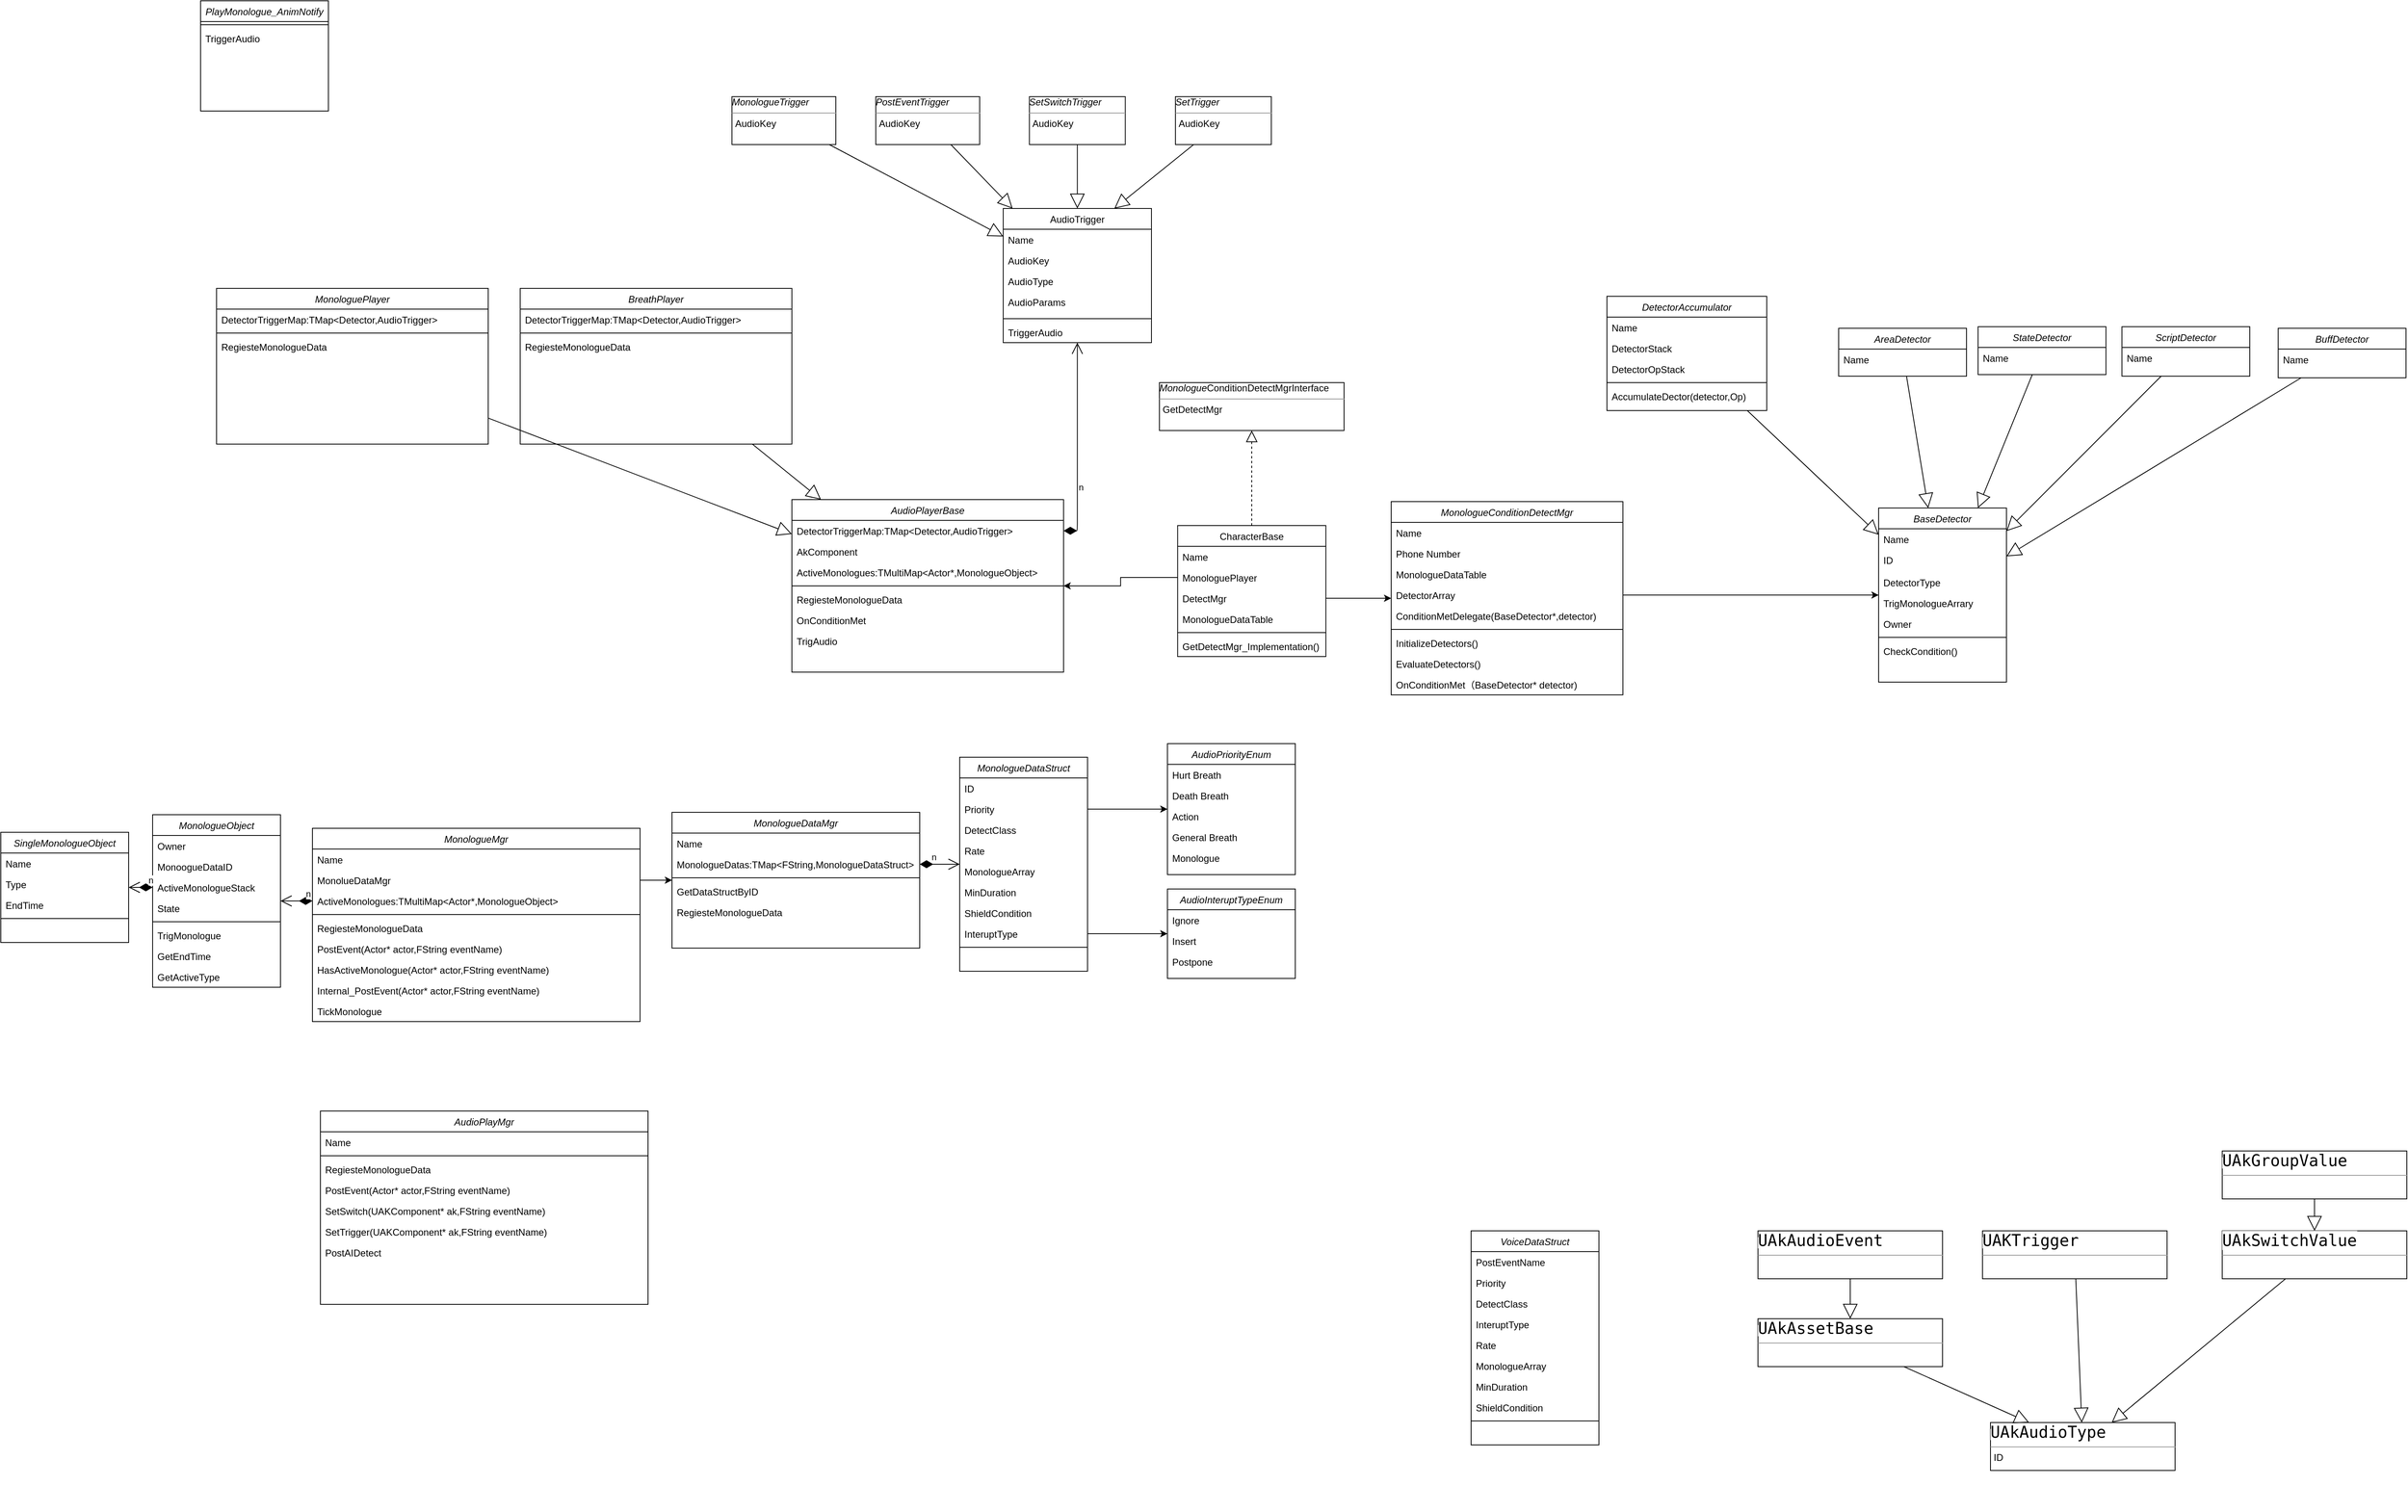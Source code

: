 <mxfile version="14.9.0" type="github">
  <diagram id="C5RBs43oDa-KdzZeNtuy" name="Page-1">
    <mxGraphModel dx="2426" dy="1320" grid="1" gridSize="10" guides="1" tooltips="1" connect="1" arrows="1" fold="1" page="1" pageScale="1" pageWidth="1920" pageHeight="1200" math="0" shadow="0">
      <root>
        <mxCell id="WIyWlLk6GJQsqaUBKTNV-0" />
        <mxCell id="WIyWlLk6GJQsqaUBKTNV-1" parent="WIyWlLk6GJQsqaUBKTNV-0" />
        <mxCell id="bIeI5xdJGliXpmMRXG91-0" value="BaseDetector" style="swimlane;fontStyle=2;align=center;verticalAlign=top;childLayout=stackLayout;horizontal=1;startSize=26;horizontalStack=0;resizeParent=1;resizeLast=0;collapsible=1;marginBottom=0;rounded=0;shadow=0;strokeWidth=1;" parent="WIyWlLk6GJQsqaUBKTNV-1" vertex="1">
          <mxGeometry x="2440" y="725" width="160" height="218" as="geometry">
            <mxRectangle x="230" y="140" width="160" height="26" as="alternateBounds" />
          </mxGeometry>
        </mxCell>
        <mxCell id="bIeI5xdJGliXpmMRXG91-1" value="Name" style="text;align=left;verticalAlign=top;spacingLeft=4;spacingRight=4;overflow=hidden;rotatable=0;points=[[0,0.5],[1,0.5]];portConstraint=eastwest;" parent="bIeI5xdJGliXpmMRXG91-0" vertex="1">
          <mxGeometry y="26" width="160" height="26" as="geometry" />
        </mxCell>
        <mxCell id="bIeI5xdJGliXpmMRXG91-2" value="ID" style="text;align=left;verticalAlign=top;spacingLeft=4;spacingRight=4;overflow=hidden;rotatable=0;points=[[0,0.5],[1,0.5]];portConstraint=eastwest;rounded=0;shadow=0;html=0;" parent="bIeI5xdJGliXpmMRXG91-0" vertex="1">
          <mxGeometry y="52" width="160" height="28" as="geometry" />
        </mxCell>
        <mxCell id="bIeI5xdJGliXpmMRXG91-3" value="DetectorType" style="text;align=left;verticalAlign=top;spacingLeft=4;spacingRight=4;overflow=hidden;rotatable=0;points=[[0,0.5],[1,0.5]];portConstraint=eastwest;rounded=0;shadow=0;html=0;" parent="bIeI5xdJGliXpmMRXG91-0" vertex="1">
          <mxGeometry y="80" width="160" height="26" as="geometry" />
        </mxCell>
        <mxCell id="qYk1q7BttTprT0gYipQH-22" value="TrigMonologueArrary" style="text;align=left;verticalAlign=top;spacingLeft=4;spacingRight=4;overflow=hidden;rotatable=0;points=[[0,0.5],[1,0.5]];portConstraint=eastwest;rounded=0;shadow=0;html=0;" parent="bIeI5xdJGliXpmMRXG91-0" vertex="1">
          <mxGeometry y="106" width="160" height="26" as="geometry" />
        </mxCell>
        <mxCell id="qYk1q7BttTprT0gYipQH-25" value="Owner" style="text;align=left;verticalAlign=top;spacingLeft=4;spacingRight=4;overflow=hidden;rotatable=0;points=[[0,0.5],[1,0.5]];portConstraint=eastwest;rounded=0;shadow=0;html=0;" parent="bIeI5xdJGliXpmMRXG91-0" vertex="1">
          <mxGeometry y="132" width="160" height="26" as="geometry" />
        </mxCell>
        <mxCell id="bIeI5xdJGliXpmMRXG91-4" value="" style="line;html=1;strokeWidth=1;align=left;verticalAlign=middle;spacingTop=-1;spacingLeft=3;spacingRight=3;rotatable=0;labelPosition=right;points=[];portConstraint=eastwest;" parent="bIeI5xdJGliXpmMRXG91-0" vertex="1">
          <mxGeometry y="158" width="160" height="8" as="geometry" />
        </mxCell>
        <mxCell id="bIeI5xdJGliXpmMRXG91-5" value="CheckCondition()" style="text;align=left;verticalAlign=top;spacingLeft=4;spacingRight=4;overflow=hidden;rotatable=0;points=[[0,0.5],[1,0.5]];portConstraint=eastwest;" parent="bIeI5xdJGliXpmMRXG91-0" vertex="1">
          <mxGeometry y="166" width="160" height="26" as="geometry" />
        </mxCell>
        <mxCell id="bIeI5xdJGliXpmMRXG91-8" value="&lt;span style=&quot;font-style: italic ; text-align: center&quot;&gt;Monologue&lt;/span&gt;&lt;span style=&quot;text-align: center&quot;&gt;ConditionDetectMgrInterface&lt;/span&gt;&lt;span style=&quot;font-style: italic ; text-align: center&quot;&gt;&lt;br&gt;&lt;/span&gt;&lt;hr size=&quot;1&quot;&gt;&lt;p style=&quot;margin: 0px ; margin-left: 4px&quot;&gt;&lt;/p&gt;&lt;p style=&quot;margin: 0px ; margin-left: 4px&quot;&gt;GetDetectMgr&lt;/p&gt;" style="verticalAlign=top;align=left;overflow=fill;fontSize=12;fontFamily=Helvetica;html=1;" parent="WIyWlLk6GJQsqaUBKTNV-1" vertex="1">
          <mxGeometry x="1540" y="568" width="231" height="60" as="geometry" />
        </mxCell>
        <mxCell id="bIeI5xdJGliXpmMRXG91-10" value="MonologueDataMgr" style="swimlane;fontStyle=2;align=center;verticalAlign=top;childLayout=stackLayout;horizontal=1;startSize=26;horizontalStack=0;resizeParent=1;resizeLast=0;collapsible=1;marginBottom=0;rounded=0;shadow=0;strokeWidth=1;" parent="WIyWlLk6GJQsqaUBKTNV-1" vertex="1">
          <mxGeometry x="930" y="1106" width="310" height="170" as="geometry">
            <mxRectangle x="230" y="140" width="160" height="26" as="alternateBounds" />
          </mxGeometry>
        </mxCell>
        <mxCell id="bIeI5xdJGliXpmMRXG91-11" value="Name" style="text;align=left;verticalAlign=top;spacingLeft=4;spacingRight=4;overflow=hidden;rotatable=0;points=[[0,0.5],[1,0.5]];portConstraint=eastwest;" parent="bIeI5xdJGliXpmMRXG91-10" vertex="1">
          <mxGeometry y="26" width="310" height="26" as="geometry" />
        </mxCell>
        <mxCell id="qYk1q7BttTprT0gYipQH-39" value="MonologueDatas:TMap&lt;FString,MonologueDataStruct&gt;" style="text;align=left;verticalAlign=top;spacingLeft=4;spacingRight=4;overflow=hidden;rotatable=0;points=[[0,0.5],[1,0.5]];portConstraint=eastwest;" parent="bIeI5xdJGliXpmMRXG91-10" vertex="1">
          <mxGeometry y="52" width="310" height="26" as="geometry" />
        </mxCell>
        <mxCell id="bIeI5xdJGliXpmMRXG91-14" value="" style="line;html=1;strokeWidth=1;align=left;verticalAlign=middle;spacingTop=-1;spacingLeft=3;spacingRight=3;rotatable=0;labelPosition=right;points=[];portConstraint=eastwest;" parent="bIeI5xdJGliXpmMRXG91-10" vertex="1">
          <mxGeometry y="78" width="310" height="8" as="geometry" />
        </mxCell>
        <mxCell id="bIeI5xdJGliXpmMRXG91-15" value="GetDataStructByID" style="text;align=left;verticalAlign=top;spacingLeft=4;spacingRight=4;overflow=hidden;rotatable=0;points=[[0,0.5],[1,0.5]];portConstraint=eastwest;" parent="bIeI5xdJGliXpmMRXG91-10" vertex="1">
          <mxGeometry y="86" width="310" height="26" as="geometry" />
        </mxCell>
        <mxCell id="qYk1q7BttTprT0gYipQH-67" value="RegiesteMonologueData" style="text;align=left;verticalAlign=top;spacingLeft=4;spacingRight=4;overflow=hidden;rotatable=0;points=[[0,0.5],[1,0.5]];portConstraint=eastwest;" parent="bIeI5xdJGliXpmMRXG91-10" vertex="1">
          <mxGeometry y="112" width="310" height="26" as="geometry" />
        </mxCell>
        <mxCell id="bIeI5xdJGliXpmMRXG91-16" value="MonologueMgr" style="swimlane;fontStyle=2;align=center;verticalAlign=top;childLayout=stackLayout;horizontal=1;startSize=26;horizontalStack=0;resizeParent=1;resizeLast=0;collapsible=1;marginBottom=0;rounded=0;shadow=0;strokeWidth=1;" parent="WIyWlLk6GJQsqaUBKTNV-1" vertex="1">
          <mxGeometry x="480" y="1126" width="410" height="242" as="geometry">
            <mxRectangle x="230" y="140" width="160" height="26" as="alternateBounds" />
          </mxGeometry>
        </mxCell>
        <mxCell id="bIeI5xdJGliXpmMRXG91-17" value="Name" style="text;align=left;verticalAlign=top;spacingLeft=4;spacingRight=4;overflow=hidden;rotatable=0;points=[[0,0.5],[1,0.5]];portConstraint=eastwest;" parent="bIeI5xdJGliXpmMRXG91-16" vertex="1">
          <mxGeometry y="26" width="410" height="26" as="geometry" />
        </mxCell>
        <mxCell id="qYk1q7BttTprT0gYipQH-38" value="MonolueDataMgr" style="text;align=left;verticalAlign=top;spacingLeft=4;spacingRight=4;overflow=hidden;rotatable=0;points=[[0,0.5],[1,0.5]];portConstraint=eastwest;" parent="bIeI5xdJGliXpmMRXG91-16" vertex="1">
          <mxGeometry y="52" width="410" height="26" as="geometry" />
        </mxCell>
        <mxCell id="qYk1q7BttTprT0gYipQH-62" value="ActiveMonologues:TMultiMap&lt;Actor*,MonologueObject&gt;" style="text;align=left;verticalAlign=top;spacingLeft=4;spacingRight=4;overflow=hidden;rotatable=0;points=[[0,0.5],[1,0.5]];portConstraint=eastwest;" parent="bIeI5xdJGliXpmMRXG91-16" vertex="1">
          <mxGeometry y="78" width="410" height="26" as="geometry" />
        </mxCell>
        <mxCell id="bIeI5xdJGliXpmMRXG91-20" value="" style="line;html=1;strokeWidth=1;align=left;verticalAlign=middle;spacingTop=-1;spacingLeft=3;spacingRight=3;rotatable=0;labelPosition=right;points=[];portConstraint=eastwest;" parent="bIeI5xdJGliXpmMRXG91-16" vertex="1">
          <mxGeometry y="104" width="410" height="8" as="geometry" />
        </mxCell>
        <mxCell id="qYk1q7BttTprT0gYipQH-66" value="RegiesteMonologueData" style="text;align=left;verticalAlign=top;spacingLeft=4;spacingRight=4;overflow=hidden;rotatable=0;points=[[0,0.5],[1,0.5]];portConstraint=eastwest;" parent="bIeI5xdJGliXpmMRXG91-16" vertex="1">
          <mxGeometry y="112" width="410" height="26" as="geometry" />
        </mxCell>
        <mxCell id="bIeI5xdJGliXpmMRXG91-21" value="PostEvent(Actor* actor,FString eventName)" style="text;align=left;verticalAlign=top;spacingLeft=4;spacingRight=4;overflow=hidden;rotatable=0;points=[[0,0.5],[1,0.5]];portConstraint=eastwest;" parent="bIeI5xdJGliXpmMRXG91-16" vertex="1">
          <mxGeometry y="138" width="410" height="26" as="geometry" />
        </mxCell>
        <mxCell id="qYk1q7BttTprT0gYipQH-73" value="HasActiveMonologue(Actor* actor,FString eventName)" style="text;align=left;verticalAlign=top;spacingLeft=4;spacingRight=4;overflow=hidden;rotatable=0;points=[[0,0.5],[1,0.5]];portConstraint=eastwest;" parent="bIeI5xdJGliXpmMRXG91-16" vertex="1">
          <mxGeometry y="164" width="410" height="26" as="geometry" />
        </mxCell>
        <mxCell id="qYk1q7BttTprT0gYipQH-76" value="Internal_PostEvent(Actor* actor,FString eventName)" style="text;align=left;verticalAlign=top;spacingLeft=4;spacingRight=4;overflow=hidden;rotatable=0;points=[[0,0.5],[1,0.5]];portConstraint=eastwest;" parent="bIeI5xdJGliXpmMRXG91-16" vertex="1">
          <mxGeometry y="190" width="410" height="26" as="geometry" />
        </mxCell>
        <mxCell id="ncTQvhy3zhv_0DUiKPXW-0" value="TickMonologue" style="text;align=left;verticalAlign=top;spacingLeft=4;spacingRight=4;overflow=hidden;rotatable=0;points=[[0,0.5],[1,0.5]];portConstraint=eastwest;" parent="bIeI5xdJGliXpmMRXG91-16" vertex="1">
          <mxGeometry y="216" width="410" height="26" as="geometry" />
        </mxCell>
        <mxCell id="bIeI5xdJGliXpmMRXG91-22" value="MonologueObject" style="swimlane;fontStyle=2;align=center;verticalAlign=top;childLayout=stackLayout;horizontal=1;startSize=26;horizontalStack=0;resizeParent=1;resizeLast=0;collapsible=1;marginBottom=0;rounded=0;shadow=0;strokeWidth=1;" parent="WIyWlLk6GJQsqaUBKTNV-1" vertex="1">
          <mxGeometry x="280" y="1109" width="160" height="216" as="geometry">
            <mxRectangle x="230" y="140" width="160" height="26" as="alternateBounds" />
          </mxGeometry>
        </mxCell>
        <mxCell id="qYk1q7BttTprT0gYipQH-74" value="Owner" style="text;align=left;verticalAlign=top;spacingLeft=4;spacingRight=4;overflow=hidden;rotatable=0;points=[[0,0.5],[1,0.5]];portConstraint=eastwest;" parent="bIeI5xdJGliXpmMRXG91-22" vertex="1">
          <mxGeometry y="26" width="160" height="26" as="geometry" />
        </mxCell>
        <mxCell id="qYk1q7BttTprT0gYipQH-75" value="MonoogueDataID" style="text;align=left;verticalAlign=top;spacingLeft=4;spacingRight=4;overflow=hidden;rotatable=0;points=[[0,0.5],[1,0.5]];portConstraint=eastwest;" parent="bIeI5xdJGliXpmMRXG91-22" vertex="1">
          <mxGeometry y="52" width="160" height="26" as="geometry" />
        </mxCell>
        <mxCell id="bIeI5xdJGliXpmMRXG91-23" value="ActiveMonologueStack" style="text;align=left;verticalAlign=top;spacingLeft=4;spacingRight=4;overflow=hidden;rotatable=0;points=[[0,0.5],[1,0.5]];portConstraint=eastwest;" parent="bIeI5xdJGliXpmMRXG91-22" vertex="1">
          <mxGeometry y="78" width="160" height="26" as="geometry" />
        </mxCell>
        <mxCell id="qYk1q7BttTprT0gYipQH-79" value="State" style="text;align=left;verticalAlign=top;spacingLeft=4;spacingRight=4;overflow=hidden;rotatable=0;points=[[0,0.5],[1,0.5]];portConstraint=eastwest;" parent="bIeI5xdJGliXpmMRXG91-22" vertex="1">
          <mxGeometry y="104" width="160" height="26" as="geometry" />
        </mxCell>
        <mxCell id="bIeI5xdJGliXpmMRXG91-26" value="" style="line;html=1;strokeWidth=1;align=left;verticalAlign=middle;spacingTop=-1;spacingLeft=3;spacingRight=3;rotatable=0;labelPosition=right;points=[];portConstraint=eastwest;" parent="bIeI5xdJGliXpmMRXG91-22" vertex="1">
          <mxGeometry y="130" width="160" height="8" as="geometry" />
        </mxCell>
        <mxCell id="bIeI5xdJGliXpmMRXG91-27" value="TrigMonologue" style="text;align=left;verticalAlign=top;spacingLeft=4;spacingRight=4;overflow=hidden;rotatable=0;points=[[0,0.5],[1,0.5]];portConstraint=eastwest;" parent="bIeI5xdJGliXpmMRXG91-22" vertex="1">
          <mxGeometry y="138" width="160" height="26" as="geometry" />
        </mxCell>
        <mxCell id="qYk1q7BttTprT0gYipQH-77" value="GetEndTime" style="text;align=left;verticalAlign=top;spacingLeft=4;spacingRight=4;overflow=hidden;rotatable=0;points=[[0,0.5],[1,0.5]];portConstraint=eastwest;" parent="bIeI5xdJGliXpmMRXG91-22" vertex="1">
          <mxGeometry y="164" width="160" height="26" as="geometry" />
        </mxCell>
        <mxCell id="qYk1q7BttTprT0gYipQH-78" value="GetActiveType" style="text;align=left;verticalAlign=top;spacingLeft=4;spacingRight=4;overflow=hidden;rotatable=0;points=[[0,0.5],[1,0.5]];portConstraint=eastwest;" parent="bIeI5xdJGliXpmMRXG91-22" vertex="1">
          <mxGeometry y="190" width="160" height="26" as="geometry" />
        </mxCell>
        <mxCell id="bIeI5xdJGliXpmMRXG91-28" value="SingleMonologueObject" style="swimlane;fontStyle=2;align=center;verticalAlign=top;childLayout=stackLayout;horizontal=1;startSize=26;horizontalStack=0;resizeParent=1;resizeLast=0;collapsible=1;marginBottom=0;rounded=0;shadow=0;strokeWidth=1;" parent="WIyWlLk6GJQsqaUBKTNV-1" vertex="1">
          <mxGeometry x="90" y="1131" width="160" height="138" as="geometry">
            <mxRectangle x="230" y="140" width="160" height="26" as="alternateBounds" />
          </mxGeometry>
        </mxCell>
        <mxCell id="bIeI5xdJGliXpmMRXG91-29" value="Name" style="text;align=left;verticalAlign=top;spacingLeft=4;spacingRight=4;overflow=hidden;rotatable=0;points=[[0,0.5],[1,0.5]];portConstraint=eastwest;" parent="bIeI5xdJGliXpmMRXG91-28" vertex="1">
          <mxGeometry y="26" width="160" height="26" as="geometry" />
        </mxCell>
        <mxCell id="qYk1q7BttTprT0gYipQH-45" value="Type" style="text;align=left;verticalAlign=top;spacingLeft=4;spacingRight=4;overflow=hidden;rotatable=0;points=[[0,0.5],[1,0.5]];portConstraint=eastwest;" parent="bIeI5xdJGliXpmMRXG91-28" vertex="1">
          <mxGeometry y="52" width="160" height="26" as="geometry" />
        </mxCell>
        <mxCell id="qYk1q7BttTprT0gYipQH-46" value="EndTime" style="text;align=left;verticalAlign=top;spacingLeft=4;spacingRight=4;overflow=hidden;rotatable=0;points=[[0,0.5],[1,0.5]];portConstraint=eastwest;" parent="bIeI5xdJGliXpmMRXG91-28" vertex="1">
          <mxGeometry y="78" width="160" height="26" as="geometry" />
        </mxCell>
        <mxCell id="bIeI5xdJGliXpmMRXG91-32" value="" style="line;html=1;strokeWidth=1;align=left;verticalAlign=middle;spacingTop=-1;spacingLeft=3;spacingRight=3;rotatable=0;labelPosition=right;points=[];portConstraint=eastwest;" parent="bIeI5xdJGliXpmMRXG91-28" vertex="1">
          <mxGeometry y="104" width="160" height="8" as="geometry" />
        </mxCell>
        <mxCell id="bIeI5xdJGliXpmMRXG91-34" value="MonologueDataStruct" style="swimlane;fontStyle=2;align=center;verticalAlign=top;childLayout=stackLayout;horizontal=1;startSize=26;horizontalStack=0;resizeParent=1;resizeLast=0;collapsible=1;marginBottom=0;rounded=0;shadow=0;strokeWidth=1;" parent="WIyWlLk6GJQsqaUBKTNV-1" vertex="1">
          <mxGeometry x="1290" y="1037" width="160" height="268" as="geometry">
            <mxRectangle x="230" y="140" width="160" height="26" as="alternateBounds" />
          </mxGeometry>
        </mxCell>
        <mxCell id="bIeI5xdJGliXpmMRXG91-35" value="ID" style="text;align=left;verticalAlign=top;spacingLeft=4;spacingRight=4;overflow=hidden;rotatable=0;points=[[0,0.5],[1,0.5]];portConstraint=eastwest;" parent="bIeI5xdJGliXpmMRXG91-34" vertex="1">
          <mxGeometry y="26" width="160" height="26" as="geometry" />
        </mxCell>
        <mxCell id="bIeI5xdJGliXpmMRXG91-36" value="Priority" style="text;align=left;verticalAlign=top;spacingLeft=4;spacingRight=4;overflow=hidden;rotatable=0;points=[[0,0.5],[1,0.5]];portConstraint=eastwest;rounded=0;shadow=0;html=0;" parent="bIeI5xdJGliXpmMRXG91-34" vertex="1">
          <mxGeometry y="52" width="160" height="26" as="geometry" />
        </mxCell>
        <mxCell id="bIeI5xdJGliXpmMRXG91-37" value="DetectClass" style="text;align=left;verticalAlign=top;spacingLeft=4;spacingRight=4;overflow=hidden;rotatable=0;points=[[0,0.5],[1,0.5]];portConstraint=eastwest;rounded=0;shadow=0;html=0;" parent="bIeI5xdJGliXpmMRXG91-34" vertex="1">
          <mxGeometry y="78" width="160" height="26" as="geometry" />
        </mxCell>
        <mxCell id="bIeI5xdJGliXpmMRXG91-40" value="Rate" style="text;align=left;verticalAlign=top;spacingLeft=4;spacingRight=4;overflow=hidden;rotatable=0;points=[[0,0.5],[1,0.5]];portConstraint=eastwest;rounded=0;shadow=0;html=0;" parent="bIeI5xdJGliXpmMRXG91-34" vertex="1">
          <mxGeometry y="104" width="160" height="26" as="geometry" />
        </mxCell>
        <mxCell id="bIeI5xdJGliXpmMRXG91-41" value="MonologueArray" style="text;align=left;verticalAlign=top;spacingLeft=4;spacingRight=4;overflow=hidden;rotatable=0;points=[[0,0.5],[1,0.5]];portConstraint=eastwest;rounded=0;shadow=0;html=0;" parent="bIeI5xdJGliXpmMRXG91-34" vertex="1">
          <mxGeometry y="130" width="160" height="26" as="geometry" />
        </mxCell>
        <mxCell id="bIeI5xdJGliXpmMRXG91-42" value="MinDuration" style="text;align=left;verticalAlign=top;spacingLeft=4;spacingRight=4;overflow=hidden;rotatable=0;points=[[0,0.5],[1,0.5]];portConstraint=eastwest;rounded=0;shadow=0;html=0;" parent="bIeI5xdJGliXpmMRXG91-34" vertex="1">
          <mxGeometry y="156" width="160" height="26" as="geometry" />
        </mxCell>
        <mxCell id="bIeI5xdJGliXpmMRXG91-43" value="ShieldCondition" style="text;align=left;verticalAlign=top;spacingLeft=4;spacingRight=4;overflow=hidden;rotatable=0;points=[[0,0.5],[1,0.5]];portConstraint=eastwest;rounded=0;shadow=0;html=0;" parent="bIeI5xdJGliXpmMRXG91-34" vertex="1">
          <mxGeometry y="182" width="160" height="26" as="geometry" />
        </mxCell>
        <mxCell id="bIeI5xdJGliXpmMRXG91-44" value="InteruptType" style="text;align=left;verticalAlign=top;spacingLeft=4;spacingRight=4;overflow=hidden;rotatable=0;points=[[0,0.5],[1,0.5]];portConstraint=eastwest;rounded=0;shadow=0;html=0;" parent="bIeI5xdJGliXpmMRXG91-34" vertex="1">
          <mxGeometry y="208" width="160" height="26" as="geometry" />
        </mxCell>
        <mxCell id="bIeI5xdJGliXpmMRXG91-38" value="" style="line;html=1;strokeWidth=1;align=left;verticalAlign=middle;spacingTop=-1;spacingLeft=3;spacingRight=3;rotatable=0;labelPosition=right;points=[];portConstraint=eastwest;" parent="bIeI5xdJGliXpmMRXG91-34" vertex="1">
          <mxGeometry y="234" width="160" height="8" as="geometry" />
        </mxCell>
        <mxCell id="bIeI5xdJGliXpmMRXG91-45" value="MonologueConditionDetectMgr" style="swimlane;fontStyle=2;align=center;verticalAlign=top;childLayout=stackLayout;horizontal=1;startSize=26;horizontalStack=0;resizeParent=1;resizeLast=0;collapsible=1;marginBottom=0;rounded=0;shadow=0;strokeWidth=1;" parent="WIyWlLk6GJQsqaUBKTNV-1" vertex="1">
          <mxGeometry x="1830" y="717" width="290" height="242" as="geometry">
            <mxRectangle x="230" y="140" width="160" height="26" as="alternateBounds" />
          </mxGeometry>
        </mxCell>
        <mxCell id="bIeI5xdJGliXpmMRXG91-46" value="Name" style="text;align=left;verticalAlign=top;spacingLeft=4;spacingRight=4;overflow=hidden;rotatable=0;points=[[0,0.5],[1,0.5]];portConstraint=eastwest;" parent="bIeI5xdJGliXpmMRXG91-45" vertex="1">
          <mxGeometry y="26" width="290" height="26" as="geometry" />
        </mxCell>
        <mxCell id="bIeI5xdJGliXpmMRXG91-47" value="Phone Number" style="text;align=left;verticalAlign=top;spacingLeft=4;spacingRight=4;overflow=hidden;rotatable=0;points=[[0,0.5],[1,0.5]];portConstraint=eastwest;rounded=0;shadow=0;html=0;" parent="bIeI5xdJGliXpmMRXG91-45" vertex="1">
          <mxGeometry y="52" width="290" height="26" as="geometry" />
        </mxCell>
        <mxCell id="bIeI5xdJGliXpmMRXG91-48" value="MonologueDataTable" style="text;align=left;verticalAlign=top;spacingLeft=4;spacingRight=4;overflow=hidden;rotatable=0;points=[[0,0.5],[1,0.5]];portConstraint=eastwest;rounded=0;shadow=0;html=0;" parent="bIeI5xdJGliXpmMRXG91-45" vertex="1">
          <mxGeometry y="78" width="290" height="26" as="geometry" />
        </mxCell>
        <mxCell id="qYk1q7BttTprT0gYipQH-23" value="DetectorArray" style="text;align=left;verticalAlign=top;spacingLeft=4;spacingRight=4;overflow=hidden;rotatable=0;points=[[0,0.5],[1,0.5]];portConstraint=eastwest;rounded=0;shadow=0;html=0;" parent="bIeI5xdJGliXpmMRXG91-45" vertex="1">
          <mxGeometry y="104" width="290" height="26" as="geometry" />
        </mxCell>
        <mxCell id="qYk1q7BttTprT0gYipQH-27" value="ConditionMetDelegate(BaseDetector*,detector)" style="text;align=left;verticalAlign=top;spacingLeft=4;spacingRight=4;overflow=hidden;rotatable=0;points=[[0,0.5],[1,0.5]];portConstraint=eastwest;rounded=0;shadow=0;html=0;" parent="bIeI5xdJGliXpmMRXG91-45" vertex="1">
          <mxGeometry y="130" width="290" height="26" as="geometry" />
        </mxCell>
        <mxCell id="bIeI5xdJGliXpmMRXG91-49" value="" style="line;html=1;strokeWidth=1;align=left;verticalAlign=middle;spacingTop=-1;spacingLeft=3;spacingRight=3;rotatable=0;labelPosition=right;points=[];portConstraint=eastwest;" parent="bIeI5xdJGliXpmMRXG91-45" vertex="1">
          <mxGeometry y="156" width="290" height="8" as="geometry" />
        </mxCell>
        <mxCell id="bIeI5xdJGliXpmMRXG91-50" value="InitializeDetectors()" style="text;align=left;verticalAlign=top;spacingLeft=4;spacingRight=4;overflow=hidden;rotatable=0;points=[[0,0.5],[1,0.5]];portConstraint=eastwest;" parent="bIeI5xdJGliXpmMRXG91-45" vertex="1">
          <mxGeometry y="164" width="290" height="26" as="geometry" />
        </mxCell>
        <mxCell id="qYk1q7BttTprT0gYipQH-26" value="EvaluateDetectors()" style="text;align=left;verticalAlign=top;spacingLeft=4;spacingRight=4;overflow=hidden;rotatable=0;points=[[0,0.5],[1,0.5]];portConstraint=eastwest;" parent="bIeI5xdJGliXpmMRXG91-45" vertex="1">
          <mxGeometry y="190" width="290" height="26" as="geometry" />
        </mxCell>
        <mxCell id="qYk1q7BttTprT0gYipQH-0" value="OnConditionMet（BaseDetector* detector)" style="text;align=left;verticalAlign=top;spacingLeft=4;spacingRight=4;overflow=hidden;rotatable=0;points=[[0,0.5],[1,0.5]];portConstraint=eastwest;" parent="bIeI5xdJGliXpmMRXG91-45" vertex="1">
          <mxGeometry y="216" width="290" height="26" as="geometry" />
        </mxCell>
        <mxCell id="qYk1q7BttTprT0gYipQH-1" value="CharacterBase" style="swimlane;fontStyle=0;align=center;verticalAlign=top;childLayout=stackLayout;horizontal=1;startSize=26;horizontalStack=0;resizeParent=1;resizeLast=0;collapsible=1;marginBottom=0;rounded=0;shadow=0;strokeWidth=1;" parent="WIyWlLk6GJQsqaUBKTNV-1" vertex="1">
          <mxGeometry x="1562.75" y="747" width="185.5" height="164" as="geometry">
            <mxRectangle x="340" y="380" width="170" height="26" as="alternateBounds" />
          </mxGeometry>
        </mxCell>
        <mxCell id="qYk1q7BttTprT0gYipQH-2" value="Name" style="text;align=left;verticalAlign=top;spacingLeft=4;spacingRight=4;overflow=hidden;rotatable=0;points=[[0,0.5],[1,0.5]];portConstraint=eastwest;" parent="qYk1q7BttTprT0gYipQH-1" vertex="1">
          <mxGeometry y="26" width="185.5" height="26" as="geometry" />
        </mxCell>
        <mxCell id="qYk1q7BttTprT0gYipQH-49" value="MonologuePlayer" style="text;align=left;verticalAlign=top;spacingLeft=4;spacingRight=4;overflow=hidden;rotatable=0;points=[[0,0.5],[1,0.5]];portConstraint=eastwest;" parent="qYk1q7BttTprT0gYipQH-1" vertex="1">
          <mxGeometry y="52" width="185.5" height="26" as="geometry" />
        </mxCell>
        <mxCell id="qYk1q7BttTprT0gYipQH-32" value="DetectMgr" style="text;align=left;verticalAlign=top;spacingLeft=4;spacingRight=4;overflow=hidden;rotatable=0;points=[[0,0.5],[1,0.5]];portConstraint=eastwest;" parent="qYk1q7BttTprT0gYipQH-1" vertex="1">
          <mxGeometry y="78" width="185.5" height="26" as="geometry" />
        </mxCell>
        <mxCell id="qYk1q7BttTprT0gYipQH-55" value="MonologueDataTable" style="text;align=left;verticalAlign=top;spacingLeft=4;spacingRight=4;overflow=hidden;rotatable=0;points=[[0,0.5],[1,0.5]];portConstraint=eastwest;" parent="qYk1q7BttTprT0gYipQH-1" vertex="1">
          <mxGeometry y="104" width="185.5" height="26" as="geometry" />
        </mxCell>
        <mxCell id="qYk1q7BttTprT0gYipQH-3" value="" style="line;html=1;strokeWidth=1;align=left;verticalAlign=middle;spacingTop=-1;spacingLeft=3;spacingRight=3;rotatable=0;labelPosition=right;points=[];portConstraint=eastwest;" parent="qYk1q7BttTprT0gYipQH-1" vertex="1">
          <mxGeometry y="130" width="185.5" height="8" as="geometry" />
        </mxCell>
        <mxCell id="zkfFHV4jXpPFQw0GAbJ--14" value="GetDetectMgr_Implementation()" style="text;align=left;verticalAlign=top;spacingLeft=4;spacingRight=4;overflow=hidden;rotatable=0;points=[[0,0.5],[1,0.5]];portConstraint=eastwest;" parent="qYk1q7BttTprT0gYipQH-1" vertex="1">
          <mxGeometry y="138" width="185.5" height="26" as="geometry" />
        </mxCell>
        <mxCell id="qYk1q7BttTprT0gYipQH-4" value="AreaDetector" style="swimlane;fontStyle=2;align=center;verticalAlign=top;childLayout=stackLayout;horizontal=1;startSize=26;horizontalStack=0;resizeParent=1;resizeLast=0;collapsible=1;marginBottom=0;rounded=0;shadow=0;strokeWidth=1;" parent="WIyWlLk6GJQsqaUBKTNV-1" vertex="1">
          <mxGeometry x="2390" y="500" width="160" height="60" as="geometry">
            <mxRectangle x="230" y="140" width="160" height="26" as="alternateBounds" />
          </mxGeometry>
        </mxCell>
        <mxCell id="qYk1q7BttTprT0gYipQH-5" value="Name" style="text;align=left;verticalAlign=top;spacingLeft=4;spacingRight=4;overflow=hidden;rotatable=0;points=[[0,0.5],[1,0.5]];portConstraint=eastwest;" parent="qYk1q7BttTprT0gYipQH-4" vertex="1">
          <mxGeometry y="26" width="160" height="26" as="geometry" />
        </mxCell>
        <mxCell id="qYk1q7BttTprT0gYipQH-10" value="StateDetector" style="swimlane;fontStyle=2;align=center;verticalAlign=top;childLayout=stackLayout;horizontal=1;startSize=26;horizontalStack=0;resizeParent=1;resizeLast=0;collapsible=1;marginBottom=0;rounded=0;shadow=0;strokeWidth=1;" parent="WIyWlLk6GJQsqaUBKTNV-1" vertex="1">
          <mxGeometry x="2564.5" y="498" width="160" height="60" as="geometry">
            <mxRectangle x="230" y="140" width="160" height="26" as="alternateBounds" />
          </mxGeometry>
        </mxCell>
        <mxCell id="qYk1q7BttTprT0gYipQH-11" value="Name" style="text;align=left;verticalAlign=top;spacingLeft=4;spacingRight=4;overflow=hidden;rotatable=0;points=[[0,0.5],[1,0.5]];portConstraint=eastwest;" parent="qYk1q7BttTprT0gYipQH-10" vertex="1">
          <mxGeometry y="26" width="160" height="26" as="geometry" />
        </mxCell>
        <mxCell id="qYk1q7BttTprT0gYipQH-16" value="ScriptDetector" style="swimlane;fontStyle=2;align=center;verticalAlign=top;childLayout=stackLayout;horizontal=1;startSize=26;horizontalStack=0;resizeParent=1;resizeLast=0;collapsible=1;marginBottom=0;rounded=0;shadow=0;strokeWidth=1;" parent="WIyWlLk6GJQsqaUBKTNV-1" vertex="1">
          <mxGeometry x="2744.5" y="498" width="160" height="62" as="geometry">
            <mxRectangle x="230" y="140" width="160" height="26" as="alternateBounds" />
          </mxGeometry>
        </mxCell>
        <mxCell id="qYk1q7BttTprT0gYipQH-17" value="Name" style="text;align=left;verticalAlign=top;spacingLeft=4;spacingRight=4;overflow=hidden;rotatable=0;points=[[0,0.5],[1,0.5]];portConstraint=eastwest;" parent="qYk1q7BttTprT0gYipQH-16" vertex="1">
          <mxGeometry y="26" width="160" height="26" as="geometry" />
        </mxCell>
        <mxCell id="qYk1q7BttTprT0gYipQH-28" value="" style="endArrow=block;dashed=1;endFill=0;endSize=12;html=1;" parent="WIyWlLk6GJQsqaUBKTNV-1" source="qYk1q7BttTprT0gYipQH-1" target="bIeI5xdJGliXpmMRXG91-8" edge="1">
          <mxGeometry width="160" relative="1" as="geometry">
            <mxPoint x="1570" y="750" as="sourcePoint" />
            <mxPoint x="1730" y="750" as="targetPoint" />
          </mxGeometry>
        </mxCell>
        <mxCell id="qYk1q7BttTprT0gYipQH-33" value="" style="edgeStyle=orthogonalEdgeStyle;rounded=0;orthogonalLoop=1;jettySize=auto;html=1;" parent="WIyWlLk6GJQsqaUBKTNV-1" source="qYk1q7BttTprT0gYipQH-32" target="bIeI5xdJGliXpmMRXG91-45" edge="1">
          <mxGeometry relative="1" as="geometry" />
        </mxCell>
        <mxCell id="qYk1q7BttTprT0gYipQH-34" value="" style="edgeStyle=orthogonalEdgeStyle;rounded=0;orthogonalLoop=1;jettySize=auto;html=1;" parent="WIyWlLk6GJQsqaUBKTNV-1" source="qYk1q7BttTprT0gYipQH-23" target="bIeI5xdJGliXpmMRXG91-0" edge="1">
          <mxGeometry relative="1" as="geometry" />
        </mxCell>
        <mxCell id="qYk1q7BttTprT0gYipQH-35" value="" style="endArrow=block;endSize=16;endFill=0;html=1;" parent="WIyWlLk6GJQsqaUBKTNV-1" source="qYk1q7BttTprT0gYipQH-10" target="bIeI5xdJGliXpmMRXG91-0" edge="1">
          <mxGeometry width="160" relative="1" as="geometry">
            <mxPoint x="2332.302" y="843" as="sourcePoint" />
            <mxPoint x="2330.002" y="670" as="targetPoint" />
          </mxGeometry>
        </mxCell>
        <mxCell id="qYk1q7BttTprT0gYipQH-36" value="" style="endArrow=block;endSize=16;endFill=0;html=1;" parent="WIyWlLk6GJQsqaUBKTNV-1" source="qYk1q7BttTprT0gYipQH-4" target="bIeI5xdJGliXpmMRXG91-0" edge="1">
          <mxGeometry width="160" relative="1" as="geometry">
            <mxPoint x="1477.872" y="1089" as="sourcePoint" />
            <mxPoint x="1475.572" y="916" as="targetPoint" />
          </mxGeometry>
        </mxCell>
        <mxCell id="qYk1q7BttTprT0gYipQH-37" value="" style="endArrow=block;endSize=16;endFill=0;html=1;" parent="WIyWlLk6GJQsqaUBKTNV-1" source="qYk1q7BttTprT0gYipQH-16" target="bIeI5xdJGliXpmMRXG91-0" edge="1">
          <mxGeometry width="160" relative="1" as="geometry">
            <mxPoint x="1487.872" y="1099" as="sourcePoint" />
            <mxPoint x="1485.572" y="926" as="targetPoint" />
          </mxGeometry>
        </mxCell>
        <mxCell id="qYk1q7BttTprT0gYipQH-43" value="n" style="endArrow=open;html=1;endSize=12;startArrow=diamondThin;startSize=14;startFill=1;edgeStyle=orthogonalEdgeStyle;align=left;verticalAlign=bottom;" parent="WIyWlLk6GJQsqaUBKTNV-1" source="qYk1q7BttTprT0gYipQH-39" target="bIeI5xdJGliXpmMRXG91-34" edge="1">
          <mxGeometry x="-0.5" relative="1" as="geometry">
            <mxPoint x="1810" y="1511.998" as="sourcePoint" />
            <mxPoint x="1930" y="1511.998" as="targetPoint" />
            <mxPoint as="offset" />
          </mxGeometry>
        </mxCell>
        <mxCell id="qYk1q7BttTprT0gYipQH-47" value="n" style="endArrow=open;html=1;endSize=12;startArrow=diamondThin;startSize=14;startFill=1;edgeStyle=orthogonalEdgeStyle;align=left;verticalAlign=bottom;" parent="WIyWlLk6GJQsqaUBKTNV-1" source="qYk1q7BttTprT0gYipQH-62" target="bIeI5xdJGliXpmMRXG91-22" edge="1">
          <mxGeometry x="-0.5" relative="1" as="geometry">
            <mxPoint x="220" y="871" as="sourcePoint" />
            <mxPoint x="70" y="871" as="targetPoint" />
            <mxPoint as="offset" />
          </mxGeometry>
        </mxCell>
        <mxCell id="qYk1q7BttTprT0gYipQH-50" value="AudioPlayerBase" style="swimlane;fontStyle=2;align=center;verticalAlign=top;childLayout=stackLayout;horizontal=1;startSize=26;horizontalStack=0;resizeParent=1;resizeLast=0;collapsible=1;marginBottom=0;rounded=0;shadow=0;strokeWidth=1;" parent="WIyWlLk6GJQsqaUBKTNV-1" vertex="1">
          <mxGeometry x="1080" y="714.5" width="340" height="216" as="geometry">
            <mxRectangle x="230" y="140" width="160" height="26" as="alternateBounds" />
          </mxGeometry>
        </mxCell>
        <mxCell id="bpZG0SlcgHtjvIqgxUri-25" value="DetectorTriggerMap:TMap&lt;Detector,AudioTrigger&gt;" style="text;align=left;verticalAlign=top;spacingLeft=4;spacingRight=4;overflow=hidden;rotatable=0;points=[[0,0.5],[1,0.5]];portConstraint=eastwest;" vertex="1" parent="qYk1q7BttTprT0gYipQH-50">
          <mxGeometry y="26" width="340" height="26" as="geometry" />
        </mxCell>
        <mxCell id="bpZG0SlcgHtjvIqgxUri-41" value="AkComponent" style="text;align=left;verticalAlign=top;spacingLeft=4;spacingRight=4;overflow=hidden;rotatable=0;points=[[0,0.5],[1,0.5]];portConstraint=eastwest;" vertex="1" parent="qYk1q7BttTprT0gYipQH-50">
          <mxGeometry y="52" width="340" height="26" as="geometry" />
        </mxCell>
        <mxCell id="bpZG0SlcgHtjvIqgxUri-81" value="ActiveMonologues:TMultiMap&lt;Actor*,MonologueObject&gt;" style="text;align=left;verticalAlign=top;spacingLeft=4;spacingRight=4;overflow=hidden;rotatable=0;points=[[0,0.5],[1,0.5]];portConstraint=eastwest;" vertex="1" parent="qYk1q7BttTprT0gYipQH-50">
          <mxGeometry y="78" width="340" height="26" as="geometry" />
        </mxCell>
        <mxCell id="qYk1q7BttTprT0gYipQH-52" value="" style="line;html=1;strokeWidth=1;align=left;verticalAlign=middle;spacingTop=-1;spacingLeft=3;spacingRight=3;rotatable=0;labelPosition=right;points=[];portConstraint=eastwest;" parent="qYk1q7BttTprT0gYipQH-50" vertex="1">
          <mxGeometry y="104" width="340" height="8" as="geometry" />
        </mxCell>
        <mxCell id="qYk1q7BttTprT0gYipQH-57" value="RegiesteMonologueData" style="text;align=left;verticalAlign=top;spacingLeft=4;spacingRight=4;overflow=hidden;rotatable=0;points=[[0,0.5],[1,0.5]];portConstraint=eastwest;" parent="qYk1q7BttTprT0gYipQH-50" vertex="1">
          <mxGeometry y="112" width="340" height="26" as="geometry" />
        </mxCell>
        <mxCell id="qYk1q7BttTprT0gYipQH-53" value="OnConditionMet" style="text;align=left;verticalAlign=top;spacingLeft=4;spacingRight=4;overflow=hidden;rotatable=0;points=[[0,0.5],[1,0.5]];portConstraint=eastwest;" parent="qYk1q7BttTprT0gYipQH-50" vertex="1">
          <mxGeometry y="138" width="340" height="26" as="geometry" />
        </mxCell>
        <mxCell id="bpZG0SlcgHtjvIqgxUri-40" value="TrigAudio" style="text;align=left;verticalAlign=top;spacingLeft=4;spacingRight=4;overflow=hidden;rotatable=0;points=[[0,0.5],[1,0.5]];portConstraint=eastwest;" vertex="1" parent="qYk1q7BttTprT0gYipQH-50">
          <mxGeometry y="164" width="340" height="26" as="geometry" />
        </mxCell>
        <mxCell id="qYk1q7BttTprT0gYipQH-54" value="" style="edgeStyle=orthogonalEdgeStyle;rounded=0;orthogonalLoop=1;jettySize=auto;html=1;" parent="WIyWlLk6GJQsqaUBKTNV-1" source="qYk1q7BttTprT0gYipQH-49" target="qYk1q7BttTprT0gYipQH-50" edge="1">
          <mxGeometry relative="1" as="geometry">
            <mxPoint x="1758.25" y="861" as="sourcePoint" />
            <mxPoint x="1840" y="835" as="targetPoint" />
          </mxGeometry>
        </mxCell>
        <mxCell id="qYk1q7BttTprT0gYipQH-63" value="" style="edgeStyle=orthogonalEdgeStyle;rounded=0;orthogonalLoop=1;jettySize=auto;html=1;" parent="WIyWlLk6GJQsqaUBKTNV-1" source="qYk1q7BttTprT0gYipQH-38" target="bIeI5xdJGliXpmMRXG91-10" edge="1">
          <mxGeometry relative="1" as="geometry">
            <mxPoint x="858.25" y="771.0" as="sourcePoint" />
            <mxPoint x="940" y="771.0" as="targetPoint" />
          </mxGeometry>
        </mxCell>
        <mxCell id="qYk1q7BttTprT0gYipQH-69" value="PlayMonologue_AnimNotify" style="swimlane;fontStyle=2;align=center;verticalAlign=top;childLayout=stackLayout;horizontal=1;startSize=26;horizontalStack=0;resizeParent=1;resizeLast=0;collapsible=1;marginBottom=0;rounded=0;shadow=0;strokeWidth=1;" parent="WIyWlLk6GJQsqaUBKTNV-1" vertex="1">
          <mxGeometry x="340" y="90" width="160" height="138" as="geometry">
            <mxRectangle x="230" y="140" width="160" height="26" as="alternateBounds" />
          </mxGeometry>
        </mxCell>
        <mxCell id="qYk1q7BttTprT0gYipQH-70" value="" style="line;html=1;strokeWidth=1;align=left;verticalAlign=middle;spacingTop=-1;spacingLeft=3;spacingRight=3;rotatable=0;labelPosition=right;points=[];portConstraint=eastwest;" parent="qYk1q7BttTprT0gYipQH-69" vertex="1">
          <mxGeometry y="26" width="160" height="8" as="geometry" />
        </mxCell>
        <mxCell id="qYk1q7BttTprT0gYipQH-71" value="TriggerAudio" style="text;align=left;verticalAlign=top;spacingLeft=4;spacingRight=4;overflow=hidden;rotatable=0;points=[[0,0.5],[1,0.5]];portConstraint=eastwest;" parent="qYk1q7BttTprT0gYipQH-69" vertex="1">
          <mxGeometry y="34" width="160" height="26" as="geometry" />
        </mxCell>
        <mxCell id="qYk1q7BttTprT0gYipQH-80" value="n" style="endArrow=open;html=1;endSize=12;startArrow=diamondThin;startSize=14;startFill=1;edgeStyle=orthogonalEdgeStyle;align=left;verticalAlign=bottom;" parent="WIyWlLk6GJQsqaUBKTNV-1" source="bIeI5xdJGliXpmMRXG91-23" target="bIeI5xdJGliXpmMRXG91-28" edge="1">
          <mxGeometry x="-0.5" relative="1" as="geometry">
            <mxPoint x="490" y="1227" as="sourcePoint" />
            <mxPoint x="450" y="1227" as="targetPoint" />
            <mxPoint as="offset" />
          </mxGeometry>
        </mxCell>
        <mxCell id="ncTQvhy3zhv_0DUiKPXW-2" value="VoiceDataStruct" style="swimlane;fontStyle=2;align=center;verticalAlign=top;childLayout=stackLayout;horizontal=1;startSize=26;horizontalStack=0;resizeParent=1;resizeLast=0;collapsible=1;marginBottom=0;rounded=0;shadow=0;strokeWidth=1;" parent="WIyWlLk6GJQsqaUBKTNV-1" vertex="1">
          <mxGeometry x="1930" y="1630" width="160" height="268" as="geometry">
            <mxRectangle x="230" y="140" width="160" height="26" as="alternateBounds" />
          </mxGeometry>
        </mxCell>
        <mxCell id="ncTQvhy3zhv_0DUiKPXW-3" value="PostEventName" style="text;align=left;verticalAlign=top;spacingLeft=4;spacingRight=4;overflow=hidden;rotatable=0;points=[[0,0.5],[1,0.5]];portConstraint=eastwest;" parent="ncTQvhy3zhv_0DUiKPXW-2" vertex="1">
          <mxGeometry y="26" width="160" height="26" as="geometry" />
        </mxCell>
        <mxCell id="ncTQvhy3zhv_0DUiKPXW-4" value="Priority" style="text;align=left;verticalAlign=top;spacingLeft=4;spacingRight=4;overflow=hidden;rotatable=0;points=[[0,0.5],[1,0.5]];portConstraint=eastwest;rounded=0;shadow=0;html=0;" parent="ncTQvhy3zhv_0DUiKPXW-2" vertex="1">
          <mxGeometry y="52" width="160" height="26" as="geometry" />
        </mxCell>
        <mxCell id="ncTQvhy3zhv_0DUiKPXW-5" value="DetectClass" style="text;align=left;verticalAlign=top;spacingLeft=4;spacingRight=4;overflow=hidden;rotatable=0;points=[[0,0.5],[1,0.5]];portConstraint=eastwest;rounded=0;shadow=0;html=0;" parent="ncTQvhy3zhv_0DUiKPXW-2" vertex="1">
          <mxGeometry y="78" width="160" height="26" as="geometry" />
        </mxCell>
        <mxCell id="ncTQvhy3zhv_0DUiKPXW-10" value="InteruptType" style="text;align=left;verticalAlign=top;spacingLeft=4;spacingRight=4;overflow=hidden;rotatable=0;points=[[0,0.5],[1,0.5]];portConstraint=eastwest;rounded=0;shadow=0;html=0;" parent="ncTQvhy3zhv_0DUiKPXW-2" vertex="1">
          <mxGeometry y="104" width="160" height="26" as="geometry" />
        </mxCell>
        <mxCell id="ncTQvhy3zhv_0DUiKPXW-6" value="Rate" style="text;align=left;verticalAlign=top;spacingLeft=4;spacingRight=4;overflow=hidden;rotatable=0;points=[[0,0.5],[1,0.5]];portConstraint=eastwest;rounded=0;shadow=0;html=0;" parent="ncTQvhy3zhv_0DUiKPXW-2" vertex="1">
          <mxGeometry y="130" width="160" height="26" as="geometry" />
        </mxCell>
        <mxCell id="ncTQvhy3zhv_0DUiKPXW-7" value="MonologueArray" style="text;align=left;verticalAlign=top;spacingLeft=4;spacingRight=4;overflow=hidden;rotatable=0;points=[[0,0.5],[1,0.5]];portConstraint=eastwest;rounded=0;shadow=0;html=0;" parent="ncTQvhy3zhv_0DUiKPXW-2" vertex="1">
          <mxGeometry y="156" width="160" height="26" as="geometry" />
        </mxCell>
        <mxCell id="ncTQvhy3zhv_0DUiKPXW-8" value="MinDuration" style="text;align=left;verticalAlign=top;spacingLeft=4;spacingRight=4;overflow=hidden;rotatable=0;points=[[0,0.5],[1,0.5]];portConstraint=eastwest;rounded=0;shadow=0;html=0;" parent="ncTQvhy3zhv_0DUiKPXW-2" vertex="1">
          <mxGeometry y="182" width="160" height="26" as="geometry" />
        </mxCell>
        <mxCell id="ncTQvhy3zhv_0DUiKPXW-9" value="ShieldCondition" style="text;align=left;verticalAlign=top;spacingLeft=4;spacingRight=4;overflow=hidden;rotatable=0;points=[[0,0.5],[1,0.5]];portConstraint=eastwest;rounded=0;shadow=0;html=0;" parent="ncTQvhy3zhv_0DUiKPXW-2" vertex="1">
          <mxGeometry y="208" width="160" height="26" as="geometry" />
        </mxCell>
        <mxCell id="ncTQvhy3zhv_0DUiKPXW-11" value="" style="line;html=1;strokeWidth=1;align=left;verticalAlign=middle;spacingTop=-1;spacingLeft=3;spacingRight=3;rotatable=0;labelPosition=right;points=[];portConstraint=eastwest;" parent="ncTQvhy3zhv_0DUiKPXW-2" vertex="1">
          <mxGeometry y="234" width="160" height="8" as="geometry" />
        </mxCell>
        <mxCell id="ncTQvhy3zhv_0DUiKPXW-12" value="AudioPriorityEnum" style="swimlane;fontStyle=2;align=center;verticalAlign=top;childLayout=stackLayout;horizontal=1;startSize=26;horizontalStack=0;resizeParent=1;resizeLast=0;collapsible=1;marginBottom=0;rounded=0;shadow=0;strokeWidth=1;" parent="WIyWlLk6GJQsqaUBKTNV-1" vertex="1">
          <mxGeometry x="1550" y="1020" width="160" height="164" as="geometry">
            <mxRectangle x="230" y="140" width="160" height="26" as="alternateBounds" />
          </mxGeometry>
        </mxCell>
        <mxCell id="ncTQvhy3zhv_0DUiKPXW-13" value="Hurt Breath" style="text;align=left;verticalAlign=top;spacingLeft=4;spacingRight=4;overflow=hidden;rotatable=0;points=[[0,0.5],[1,0.5]];portConstraint=eastwest;" parent="ncTQvhy3zhv_0DUiKPXW-12" vertex="1">
          <mxGeometry y="26" width="160" height="26" as="geometry" />
        </mxCell>
        <mxCell id="ncTQvhy3zhv_0DUiKPXW-14" value="Death Breath" style="text;align=left;verticalAlign=top;spacingLeft=4;spacingRight=4;overflow=hidden;rotatable=0;points=[[0,0.5],[1,0.5]];portConstraint=eastwest;rounded=0;shadow=0;html=0;" parent="ncTQvhy3zhv_0DUiKPXW-12" vertex="1">
          <mxGeometry y="52" width="160" height="26" as="geometry" />
        </mxCell>
        <mxCell id="ncTQvhy3zhv_0DUiKPXW-15" value="Action" style="text;align=left;verticalAlign=top;spacingLeft=4;spacingRight=4;overflow=hidden;rotatable=0;points=[[0,0.5],[1,0.5]];portConstraint=eastwest;rounded=0;shadow=0;html=0;" parent="ncTQvhy3zhv_0DUiKPXW-12" vertex="1">
          <mxGeometry y="78" width="160" height="26" as="geometry" />
        </mxCell>
        <mxCell id="ncTQvhy3zhv_0DUiKPXW-16" value="General Breath" style="text;align=left;verticalAlign=top;spacingLeft=4;spacingRight=4;overflow=hidden;rotatable=0;points=[[0,0.5],[1,0.5]];portConstraint=eastwest;rounded=0;shadow=0;html=0;" parent="ncTQvhy3zhv_0DUiKPXW-12" vertex="1">
          <mxGeometry y="104" width="160" height="26" as="geometry" />
        </mxCell>
        <mxCell id="ncTQvhy3zhv_0DUiKPXW-17" value="Monologue" style="text;align=left;verticalAlign=top;spacingLeft=4;spacingRight=4;overflow=hidden;rotatable=0;points=[[0,0.5],[1,0.5]];portConstraint=eastwest;rounded=0;shadow=0;html=0;" parent="ncTQvhy3zhv_0DUiKPXW-12" vertex="1">
          <mxGeometry y="130" width="160" height="26" as="geometry" />
        </mxCell>
        <mxCell id="ncTQvhy3zhv_0DUiKPXW-22" value="&lt;span style=&quot;font-style: italic ; text-align: center&quot;&gt;PostEventTrigger&lt;br&gt;&lt;/span&gt;&lt;hr size=&quot;1&quot;&gt;&lt;p style=&quot;margin: 0px ; margin-left: 4px&quot;&gt;&lt;/p&gt;&lt;p style=&quot;margin: 0px ; margin-left: 4px&quot;&gt;AudioKey&lt;/p&gt;" style="verticalAlign=top;align=left;overflow=fill;fontSize=12;fontFamily=Helvetica;html=1;" parent="WIyWlLk6GJQsqaUBKTNV-1" vertex="1">
          <mxGeometry x="1185" y="210" width="130" height="60" as="geometry" />
        </mxCell>
        <mxCell id="ncTQvhy3zhv_0DUiKPXW-23" value="&lt;span style=&quot;font-style: italic ; text-align: center&quot;&gt;SetSwitchTrigger&lt;br&gt;&lt;/span&gt;&lt;hr size=&quot;1&quot;&gt;&lt;p style=&quot;margin: 0px ; margin-left: 4px&quot;&gt;&lt;/p&gt;&lt;p style=&quot;margin: 0px ; margin-left: 4px&quot;&gt;AudioKey&lt;/p&gt;" style="verticalAlign=top;align=left;overflow=fill;fontSize=12;fontFamily=Helvetica;html=1;" parent="WIyWlLk6GJQsqaUBKTNV-1" vertex="1">
          <mxGeometry x="1377.25" y="210" width="120" height="60" as="geometry" />
        </mxCell>
        <mxCell id="ncTQvhy3zhv_0DUiKPXW-24" value="&lt;span style=&quot;font-style: italic ; text-align: center&quot;&gt;SetTrigger&lt;br&gt;&lt;/span&gt;&lt;hr size=&quot;1&quot;&gt;&lt;p style=&quot;margin: 0px ; margin-left: 4px&quot;&gt;&lt;/p&gt;&lt;p style=&quot;margin: 0px ; margin-left: 4px&quot;&gt;AudioKey&lt;/p&gt;" style="verticalAlign=top;align=left;overflow=fill;fontSize=12;fontFamily=Helvetica;html=1;" parent="WIyWlLk6GJQsqaUBKTNV-1" vertex="1">
          <mxGeometry x="1560" y="210" width="120" height="60" as="geometry" />
        </mxCell>
        <mxCell id="ncTQvhy3zhv_0DUiKPXW-27" value="&lt;span style=&quot;background-color: rgb(255 , 255 , 255)&quot;&gt;&lt;span style=&quot;font-family: &amp;#34;consolas&amp;#34; , monospace ; font-size: 15pt&quot;&gt;UAkAssetBase&lt;/span&gt;&lt;br&gt;&lt;/span&gt;&lt;hr size=&quot;1&quot;&gt;&lt;p style=&quot;margin: 0px ; margin-left: 4px&quot;&gt;&lt;/p&gt;&lt;p style=&quot;margin: 0px ; margin-left: 4px&quot;&gt;&lt;br&gt;&lt;/p&gt;" style="verticalAlign=top;align=left;overflow=fill;fontSize=12;fontFamily=Helvetica;html=1;" parent="WIyWlLk6GJQsqaUBKTNV-1" vertex="1">
          <mxGeometry x="2289" y="1740" width="231" height="60" as="geometry" />
        </mxCell>
        <mxCell id="ncTQvhy3zhv_0DUiKPXW-28" value="&lt;span style=&quot;background-color: rgb(255 , 255 , 255)&quot;&gt;&lt;span style=&quot;font-family: &amp;#34;consolas&amp;#34; , monospace ; font-size: 15pt&quot;&gt;UAkAudioEvent&lt;/span&gt;&lt;br&gt;&lt;/span&gt;&lt;hr size=&quot;1&quot;&gt;&lt;p style=&quot;margin: 0px ; margin-left: 4px&quot;&gt;&lt;/p&gt;&lt;p style=&quot;margin: 0px ; margin-left: 4px&quot;&gt;&lt;br&gt;&lt;/p&gt;" style="verticalAlign=top;align=left;overflow=fill;fontSize=12;fontFamily=Helvetica;html=1;" parent="WIyWlLk6GJQsqaUBKTNV-1" vertex="1">
          <mxGeometry x="2289" y="1630" width="231" height="60" as="geometry" />
        </mxCell>
        <mxCell id="ncTQvhy3zhv_0DUiKPXW-29" value="&lt;pre style=&quot;background-color: #1e1e1e ; color: #dcdcdc ; font-family: &amp;#34;consolas&amp;#34; , monospace ; font-size: 15.0pt&quot;&gt;&lt;br&gt;&lt;/pre&gt;" style="text;whiteSpace=wrap;html=1;" parent="WIyWlLk6GJQsqaUBKTNV-1" vertex="1">
          <mxGeometry x="1320" y="1910" width="140" height="70" as="geometry" />
        </mxCell>
        <mxCell id="ncTQvhy3zhv_0DUiKPXW-30" value="&lt;span style=&quot;background-color: rgb(255 , 255 , 255)&quot;&gt;&lt;font face=&quot;consolas, monospace&quot;&gt;&lt;span style=&quot;font-size: 20px&quot;&gt;UAKTrigger&lt;/span&gt;&lt;/font&gt;&lt;br&gt;&lt;/span&gt;&lt;hr size=&quot;1&quot;&gt;&lt;p style=&quot;margin: 0px ; margin-left: 4px&quot;&gt;&lt;/p&gt;&lt;p style=&quot;margin: 0px ; margin-left: 4px&quot;&gt;&lt;br&gt;&lt;/p&gt;" style="verticalAlign=top;align=left;overflow=fill;fontSize=12;fontFamily=Helvetica;html=1;" parent="WIyWlLk6GJQsqaUBKTNV-1" vertex="1">
          <mxGeometry x="2570" y="1630" width="231" height="60" as="geometry" />
        </mxCell>
        <mxCell id="ncTQvhy3zhv_0DUiKPXW-34" value="&lt;span style=&quot;background-color: rgb(255 , 255 , 255)&quot;&gt;&lt;span style=&quot;font-family: &amp;#34;consolas&amp;#34; , monospace ; font-size: 15pt&quot;&gt;UAkAudioType&lt;/span&gt;&lt;br&gt;&lt;/span&gt;&lt;hr size=&quot;1&quot;&gt;&lt;p style=&quot;margin: 0px ; margin-left: 4px&quot;&gt;&lt;/p&gt;&lt;p style=&quot;margin: 0px ; margin-left: 4px&quot;&gt;&lt;span style=&quot;background-color: rgb(255 , 255 , 255)&quot;&gt;ID&lt;/span&gt;&lt;/p&gt;" style="verticalAlign=top;align=left;overflow=fill;fontSize=12;fontFamily=Helvetica;html=1;" parent="WIyWlLk6GJQsqaUBKTNV-1" vertex="1">
          <mxGeometry x="2580" y="1870" width="231" height="60" as="geometry" />
        </mxCell>
        <mxCell id="ncTQvhy3zhv_0DUiKPXW-36" value="&lt;span style=&quot;font-family: &amp;#34;consolas&amp;#34; , monospace ; font-size: 15pt ; background-color: rgb(255 , 255 , 255)&quot;&gt;UAkSwitchValue&lt;/span&gt;&lt;br&gt;&lt;hr size=&quot;1&quot;&gt;&lt;p style=&quot;margin: 0px ; margin-left: 4px&quot;&gt;&lt;/p&gt;&lt;p style=&quot;margin: 0px ; margin-left: 4px&quot;&gt;&lt;br&gt;&lt;/p&gt;" style="verticalAlign=top;align=left;overflow=fill;fontSize=12;fontFamily=Helvetica;html=1;" parent="WIyWlLk6GJQsqaUBKTNV-1" vertex="1">
          <mxGeometry x="2870" y="1630" width="231" height="60" as="geometry" />
        </mxCell>
        <mxCell id="ncTQvhy3zhv_0DUiKPXW-37" value="&lt;span style=&quot;background-color: rgb(255 , 255 , 255)&quot;&gt;&lt;span style=&quot;font-family: &amp;#34;consolas&amp;#34; , monospace ; font-size: 15pt&quot;&gt;UAkGroupValue&lt;/span&gt;&lt;/span&gt;&lt;br&gt;&lt;hr size=&quot;1&quot;&gt;&lt;p style=&quot;margin: 0px ; margin-left: 4px&quot;&gt;&lt;/p&gt;&lt;p style=&quot;margin: 0px ; margin-left: 4px&quot;&gt;&lt;br&gt;&lt;/p&gt;" style="verticalAlign=top;align=left;overflow=fill;fontSize=12;fontFamily=Helvetica;html=1;" parent="WIyWlLk6GJQsqaUBKTNV-1" vertex="1">
          <mxGeometry x="2870" y="1530" width="231" height="60" as="geometry" />
        </mxCell>
        <mxCell id="ncTQvhy3zhv_0DUiKPXW-38" value="" style="endArrow=block;endSize=16;endFill=0;html=1;" parent="WIyWlLk6GJQsqaUBKTNV-1" source="ncTQvhy3zhv_0DUiKPXW-30" target="ncTQvhy3zhv_0DUiKPXW-34" edge="1">
          <mxGeometry width="160" relative="1" as="geometry">
            <mxPoint x="2773.94" y="1726.5" as="sourcePoint" />
            <mxPoint x="2870.002" y="1561.5" as="targetPoint" />
          </mxGeometry>
        </mxCell>
        <mxCell id="ncTQvhy3zhv_0DUiKPXW-40" value="" style="endArrow=block;endSize=16;endFill=0;html=1;" parent="WIyWlLk6GJQsqaUBKTNV-1" source="ncTQvhy3zhv_0DUiKPXW-36" target="ncTQvhy3zhv_0DUiKPXW-34" edge="1">
          <mxGeometry width="160" relative="1" as="geometry">
            <mxPoint x="2810.0" y="1475" as="sourcePoint" />
            <mxPoint x="2906.062" y="1310" as="targetPoint" />
          </mxGeometry>
        </mxCell>
        <mxCell id="ncTQvhy3zhv_0DUiKPXW-41" value="" style="endArrow=block;endSize=16;endFill=0;html=1;" parent="WIyWlLk6GJQsqaUBKTNV-1" source="ncTQvhy3zhv_0DUiKPXW-37" target="ncTQvhy3zhv_0DUiKPXW-36" edge="1">
          <mxGeometry width="160" relative="1" as="geometry">
            <mxPoint x="2810.0" y="1475" as="sourcePoint" />
            <mxPoint x="2906.062" y="1310" as="targetPoint" />
          </mxGeometry>
        </mxCell>
        <mxCell id="ncTQvhy3zhv_0DUiKPXW-42" value="" style="endArrow=block;endSize=16;endFill=0;html=1;" parent="WIyWlLk6GJQsqaUBKTNV-1" source="ncTQvhy3zhv_0DUiKPXW-28" target="ncTQvhy3zhv_0DUiKPXW-27" edge="1">
          <mxGeometry width="160" relative="1" as="geometry">
            <mxPoint x="2810.0" y="1475" as="sourcePoint" />
            <mxPoint x="2906.062" y="1310" as="targetPoint" />
          </mxGeometry>
        </mxCell>
        <mxCell id="ncTQvhy3zhv_0DUiKPXW-43" value="" style="endArrow=block;endSize=16;endFill=0;html=1;" parent="WIyWlLk6GJQsqaUBKTNV-1" source="ncTQvhy3zhv_0DUiKPXW-27" target="ncTQvhy3zhv_0DUiKPXW-34" edge="1">
          <mxGeometry width="160" relative="1" as="geometry">
            <mxPoint x="2707.808" y="1880" as="sourcePoint" />
            <mxPoint x="2713.192" y="1810" as="targetPoint" />
          </mxGeometry>
        </mxCell>
        <mxCell id="bpZG0SlcgHtjvIqgxUri-3" value="DetectorAccumulator" style="swimlane;fontStyle=2;align=center;verticalAlign=top;childLayout=stackLayout;horizontal=1;startSize=26;horizontalStack=0;resizeParent=1;resizeLast=0;collapsible=1;marginBottom=0;rounded=0;shadow=0;strokeWidth=1;" vertex="1" parent="WIyWlLk6GJQsqaUBKTNV-1">
          <mxGeometry x="2100" y="460" width="200" height="143" as="geometry">
            <mxRectangle x="230" y="140" width="160" height="26" as="alternateBounds" />
          </mxGeometry>
        </mxCell>
        <mxCell id="bpZG0SlcgHtjvIqgxUri-4" value="Name" style="text;align=left;verticalAlign=top;spacingLeft=4;spacingRight=4;overflow=hidden;rotatable=0;points=[[0,0.5],[1,0.5]];portConstraint=eastwest;" vertex="1" parent="bpZG0SlcgHtjvIqgxUri-3">
          <mxGeometry y="26" width="200" height="26" as="geometry" />
        </mxCell>
        <mxCell id="bpZG0SlcgHtjvIqgxUri-6" value="DetectorStack" style="text;align=left;verticalAlign=top;spacingLeft=4;spacingRight=4;overflow=hidden;rotatable=0;points=[[0,0.5],[1,0.5]];portConstraint=eastwest;" vertex="1" parent="bpZG0SlcgHtjvIqgxUri-3">
          <mxGeometry y="52" width="200" height="26" as="geometry" />
        </mxCell>
        <mxCell id="bpZG0SlcgHtjvIqgxUri-8" value="DetectorOpStack" style="text;align=left;verticalAlign=top;spacingLeft=4;spacingRight=4;overflow=hidden;rotatable=0;points=[[0,0.5],[1,0.5]];portConstraint=eastwest;" vertex="1" parent="bpZG0SlcgHtjvIqgxUri-3">
          <mxGeometry y="78" width="200" height="26" as="geometry" />
        </mxCell>
        <mxCell id="bpZG0SlcgHtjvIqgxUri-89" value="" style="line;html=1;strokeWidth=1;align=left;verticalAlign=middle;spacingTop=-1;spacingLeft=3;spacingRight=3;rotatable=0;labelPosition=right;points=[];portConstraint=eastwest;" vertex="1" parent="bpZG0SlcgHtjvIqgxUri-3">
          <mxGeometry y="104" width="200" height="8" as="geometry" />
        </mxCell>
        <mxCell id="bpZG0SlcgHtjvIqgxUri-88" value="AccumulateDector(detector,Op)" style="text;align=left;verticalAlign=top;spacingLeft=4;spacingRight=4;overflow=hidden;rotatable=0;points=[[0,0.5],[1,0.5]];portConstraint=eastwest;" vertex="1" parent="bpZG0SlcgHtjvIqgxUri-3">
          <mxGeometry y="112" width="200" height="26" as="geometry" />
        </mxCell>
        <mxCell id="bpZG0SlcgHtjvIqgxUri-9" value="" style="endArrow=block;endSize=16;endFill=0;html=1;" edge="1" parent="WIyWlLk6GJQsqaUBKTNV-1" source="bpZG0SlcgHtjvIqgxUri-3" target="bIeI5xdJGliXpmMRXG91-0">
          <mxGeometry width="160" relative="1" as="geometry">
            <mxPoint x="2485.085" y="570" as="sourcePoint" />
            <mxPoint x="2513.729" y="739" as="targetPoint" />
          </mxGeometry>
        </mxCell>
        <mxCell id="bpZG0SlcgHtjvIqgxUri-10" value="" style="endArrow=block;endSize=16;endFill=0;html=1;" edge="1" parent="WIyWlLk6GJQsqaUBKTNV-1" source="ncTQvhy3zhv_0DUiKPXW-22" target="bpZG0SlcgHtjvIqgxUri-17">
          <mxGeometry width="160" relative="1" as="geometry">
            <mxPoint x="1850.485" y="578" as="sourcePoint" />
            <mxPoint x="1356" y="339" as="targetPoint" />
          </mxGeometry>
        </mxCell>
        <mxCell id="bpZG0SlcgHtjvIqgxUri-11" value="" style="endArrow=block;endSize=16;endFill=0;html=1;" edge="1" parent="WIyWlLk6GJQsqaUBKTNV-1" source="ncTQvhy3zhv_0DUiKPXW-23" target="bpZG0SlcgHtjvIqgxUri-17">
          <mxGeometry width="160" relative="1" as="geometry">
            <mxPoint x="1180.115" y="280" as="sourcePoint" />
            <mxPoint x="1385.5" y="340" as="targetPoint" />
          </mxGeometry>
        </mxCell>
        <mxCell id="bpZG0SlcgHtjvIqgxUri-12" value="" style="endArrow=block;endSize=16;endFill=0;html=1;entryX=0.75;entryY=0;entryDx=0;entryDy=0;" edge="1" parent="WIyWlLk6GJQsqaUBKTNV-1" source="ncTQvhy3zhv_0DUiKPXW-24" target="bpZG0SlcgHtjvIqgxUri-17">
          <mxGeometry width="160" relative="1" as="geometry">
            <mxPoint x="1825.5" y="280" as="sourcePoint" />
            <mxPoint x="1911.707" y="340" as="targetPoint" />
          </mxGeometry>
        </mxCell>
        <mxCell id="bpZG0SlcgHtjvIqgxUri-17" value="AudioTrigger" style="swimlane;fontStyle=0;align=center;verticalAlign=top;childLayout=stackLayout;horizontal=1;startSize=26;horizontalStack=0;resizeParent=1;resizeLast=0;collapsible=1;marginBottom=0;rounded=0;shadow=0;strokeWidth=1;" vertex="1" parent="WIyWlLk6GJQsqaUBKTNV-1">
          <mxGeometry x="1344.5" y="350" width="185.5" height="168" as="geometry">
            <mxRectangle x="340" y="380" width="170" height="26" as="alternateBounds" />
          </mxGeometry>
        </mxCell>
        <mxCell id="bpZG0SlcgHtjvIqgxUri-18" value="Name" style="text;align=left;verticalAlign=top;spacingLeft=4;spacingRight=4;overflow=hidden;rotatable=0;points=[[0,0.5],[1,0.5]];portConstraint=eastwest;" vertex="1" parent="bpZG0SlcgHtjvIqgxUri-17">
          <mxGeometry y="26" width="185.5" height="26" as="geometry" />
        </mxCell>
        <mxCell id="bpZG0SlcgHtjvIqgxUri-46" value="AudioKey" style="text;align=left;verticalAlign=top;spacingLeft=4;spacingRight=4;overflow=hidden;rotatable=0;points=[[0,0.5],[1,0.5]];portConstraint=eastwest;" vertex="1" parent="bpZG0SlcgHtjvIqgxUri-17">
          <mxGeometry y="52" width="185.5" height="26" as="geometry" />
        </mxCell>
        <mxCell id="bpZG0SlcgHtjvIqgxUri-19" value="AudioType" style="text;align=left;verticalAlign=top;spacingLeft=4;spacingRight=4;overflow=hidden;rotatable=0;points=[[0,0.5],[1,0.5]];portConstraint=eastwest;" vertex="1" parent="bpZG0SlcgHtjvIqgxUri-17">
          <mxGeometry y="78" width="185.5" height="26" as="geometry" />
        </mxCell>
        <mxCell id="bpZG0SlcgHtjvIqgxUri-64" value="AudioParams" style="text;align=left;verticalAlign=top;spacingLeft=4;spacingRight=4;overflow=hidden;rotatable=0;points=[[0,0.5],[1,0.5]];portConstraint=eastwest;" vertex="1" parent="bpZG0SlcgHtjvIqgxUri-17">
          <mxGeometry y="104" width="185.5" height="30" as="geometry" />
        </mxCell>
        <mxCell id="bpZG0SlcgHtjvIqgxUri-22" value="" style="line;html=1;strokeWidth=1;align=left;verticalAlign=middle;spacingTop=-1;spacingLeft=3;spacingRight=3;rotatable=0;labelPosition=right;points=[];portConstraint=eastwest;" vertex="1" parent="bpZG0SlcgHtjvIqgxUri-17">
          <mxGeometry y="134" width="185.5" height="8" as="geometry" />
        </mxCell>
        <mxCell id="bpZG0SlcgHtjvIqgxUri-23" value="TriggerAudio" style="text;align=left;verticalAlign=top;spacingLeft=4;spacingRight=4;overflow=hidden;rotatable=0;points=[[0,0.5],[1,0.5]];portConstraint=eastwest;" vertex="1" parent="bpZG0SlcgHtjvIqgxUri-17">
          <mxGeometry y="142" width="185.5" height="26" as="geometry" />
        </mxCell>
        <mxCell id="bpZG0SlcgHtjvIqgxUri-26" value="n" style="endArrow=open;html=1;endSize=12;startArrow=diamondThin;startSize=14;startFill=1;edgeStyle=orthogonalEdgeStyle;align=left;verticalAlign=bottom;" edge="1" parent="WIyWlLk6GJQsqaUBKTNV-1" source="bpZG0SlcgHtjvIqgxUri-25" target="bpZG0SlcgHtjvIqgxUri-17">
          <mxGeometry x="-0.5" relative="1" as="geometry">
            <mxPoint x="1390" y="1291" as="sourcePoint" />
            <mxPoint x="1350" y="1291" as="targetPoint" />
            <mxPoint as="offset" />
          </mxGeometry>
        </mxCell>
        <mxCell id="bpZG0SlcgHtjvIqgxUri-27" value="MonologuePlayer" style="swimlane;fontStyle=2;align=center;verticalAlign=top;childLayout=stackLayout;horizontal=1;startSize=26;horizontalStack=0;resizeParent=1;resizeLast=0;collapsible=1;marginBottom=0;rounded=0;shadow=0;strokeWidth=1;" vertex="1" parent="WIyWlLk6GJQsqaUBKTNV-1">
          <mxGeometry x="360" y="450" width="340" height="195" as="geometry">
            <mxRectangle x="230" y="140" width="160" height="26" as="alternateBounds" />
          </mxGeometry>
        </mxCell>
        <mxCell id="bpZG0SlcgHtjvIqgxUri-28" value="DetectorTriggerMap:TMap&lt;Detector,AudioTrigger&gt;" style="text;align=left;verticalAlign=top;spacingLeft=4;spacingRight=4;overflow=hidden;rotatable=0;points=[[0,0.5],[1,0.5]];portConstraint=eastwest;" vertex="1" parent="bpZG0SlcgHtjvIqgxUri-27">
          <mxGeometry y="26" width="340" height="26" as="geometry" />
        </mxCell>
        <mxCell id="bpZG0SlcgHtjvIqgxUri-29" value="" style="line;html=1;strokeWidth=1;align=left;verticalAlign=middle;spacingTop=-1;spacingLeft=3;spacingRight=3;rotatable=0;labelPosition=right;points=[];portConstraint=eastwest;" vertex="1" parent="bpZG0SlcgHtjvIqgxUri-27">
          <mxGeometry y="52" width="340" height="8" as="geometry" />
        </mxCell>
        <mxCell id="bpZG0SlcgHtjvIqgxUri-30" value="RegiesteMonologueData" style="text;align=left;verticalAlign=top;spacingLeft=4;spacingRight=4;overflow=hidden;rotatable=0;points=[[0,0.5],[1,0.5]];portConstraint=eastwest;" vertex="1" parent="bpZG0SlcgHtjvIqgxUri-27">
          <mxGeometry y="60" width="340" height="26" as="geometry" />
        </mxCell>
        <mxCell id="bpZG0SlcgHtjvIqgxUri-32" value="BreathPlayer" style="swimlane;fontStyle=2;align=center;verticalAlign=top;childLayout=stackLayout;horizontal=1;startSize=26;horizontalStack=0;resizeParent=1;resizeLast=0;collapsible=1;marginBottom=0;rounded=0;shadow=0;strokeWidth=1;" vertex="1" parent="WIyWlLk6GJQsqaUBKTNV-1">
          <mxGeometry x="740" y="450" width="340" height="195" as="geometry">
            <mxRectangle x="230" y="140" width="160" height="26" as="alternateBounds" />
          </mxGeometry>
        </mxCell>
        <mxCell id="bpZG0SlcgHtjvIqgxUri-33" value="DetectorTriggerMap:TMap&lt;Detector,AudioTrigger&gt;" style="text;align=left;verticalAlign=top;spacingLeft=4;spacingRight=4;overflow=hidden;rotatable=0;points=[[0,0.5],[1,0.5]];portConstraint=eastwest;" vertex="1" parent="bpZG0SlcgHtjvIqgxUri-32">
          <mxGeometry y="26" width="340" height="26" as="geometry" />
        </mxCell>
        <mxCell id="bpZG0SlcgHtjvIqgxUri-34" value="" style="line;html=1;strokeWidth=1;align=left;verticalAlign=middle;spacingTop=-1;spacingLeft=3;spacingRight=3;rotatable=0;labelPosition=right;points=[];portConstraint=eastwest;" vertex="1" parent="bpZG0SlcgHtjvIqgxUri-32">
          <mxGeometry y="52" width="340" height="8" as="geometry" />
        </mxCell>
        <mxCell id="bpZG0SlcgHtjvIqgxUri-35" value="RegiesteMonologueData" style="text;align=left;verticalAlign=top;spacingLeft=4;spacingRight=4;overflow=hidden;rotatable=0;points=[[0,0.5],[1,0.5]];portConstraint=eastwest;" vertex="1" parent="bpZG0SlcgHtjvIqgxUri-32">
          <mxGeometry y="60" width="340" height="26" as="geometry" />
        </mxCell>
        <mxCell id="bpZG0SlcgHtjvIqgxUri-38" value="" style="endArrow=block;endSize=16;endFill=0;html=1;" edge="1" parent="WIyWlLk6GJQsqaUBKTNV-1" source="bpZG0SlcgHtjvIqgxUri-32" target="qYk1q7BttTprT0gYipQH-50">
          <mxGeometry width="160" relative="1" as="geometry">
            <mxPoint x="2279.211" y="579" as="sourcePoint" />
            <mxPoint x="1190" y="720" as="targetPoint" />
          </mxGeometry>
        </mxCell>
        <mxCell id="bpZG0SlcgHtjvIqgxUri-39" value="" style="endArrow=block;endSize=16;endFill=0;html=1;" edge="1" parent="WIyWlLk6GJQsqaUBKTNV-1" source="bpZG0SlcgHtjvIqgxUri-27" target="qYk1q7BttTprT0gYipQH-50">
          <mxGeometry width="160" relative="1" as="geometry">
            <mxPoint x="1045.331" y="655" as="sourcePoint" />
            <mxPoint x="1134.669" y="724.5" as="targetPoint" />
          </mxGeometry>
        </mxCell>
        <mxCell id="bpZG0SlcgHtjvIqgxUri-42" value="" style="edgeStyle=orthogonalEdgeStyle;rounded=0;orthogonalLoop=1;jettySize=auto;html=1;" edge="1" parent="WIyWlLk6GJQsqaUBKTNV-1" source="bIeI5xdJGliXpmMRXG91-36" target="ncTQvhy3zhv_0DUiKPXW-12">
          <mxGeometry relative="1" as="geometry">
            <mxPoint x="900" y="1201" as="sourcePoint" />
            <mxPoint x="940" y="1201" as="targetPoint" />
          </mxGeometry>
        </mxCell>
        <mxCell id="bpZG0SlcgHtjvIqgxUri-47" value="AudioPlayMgr" style="swimlane;fontStyle=2;align=center;verticalAlign=top;childLayout=stackLayout;horizontal=1;startSize=26;horizontalStack=0;resizeParent=1;resizeLast=0;collapsible=1;marginBottom=0;rounded=0;shadow=0;strokeWidth=1;" vertex="1" parent="WIyWlLk6GJQsqaUBKTNV-1">
          <mxGeometry x="490" y="1480" width="410" height="242" as="geometry">
            <mxRectangle x="230" y="140" width="160" height="26" as="alternateBounds" />
          </mxGeometry>
        </mxCell>
        <mxCell id="bpZG0SlcgHtjvIqgxUri-48" value="Name" style="text;align=left;verticalAlign=top;spacingLeft=4;spacingRight=4;overflow=hidden;rotatable=0;points=[[0,0.5],[1,0.5]];portConstraint=eastwest;" vertex="1" parent="bpZG0SlcgHtjvIqgxUri-47">
          <mxGeometry y="26" width="410" height="26" as="geometry" />
        </mxCell>
        <mxCell id="bpZG0SlcgHtjvIqgxUri-51" value="" style="line;html=1;strokeWidth=1;align=left;verticalAlign=middle;spacingTop=-1;spacingLeft=3;spacingRight=3;rotatable=0;labelPosition=right;points=[];portConstraint=eastwest;" vertex="1" parent="bpZG0SlcgHtjvIqgxUri-47">
          <mxGeometry y="52" width="410" height="8" as="geometry" />
        </mxCell>
        <mxCell id="bpZG0SlcgHtjvIqgxUri-52" value="RegiesteMonologueData" style="text;align=left;verticalAlign=top;spacingLeft=4;spacingRight=4;overflow=hidden;rotatable=0;points=[[0,0.5],[1,0.5]];portConstraint=eastwest;" vertex="1" parent="bpZG0SlcgHtjvIqgxUri-47">
          <mxGeometry y="60" width="410" height="26" as="geometry" />
        </mxCell>
        <mxCell id="bpZG0SlcgHtjvIqgxUri-53" value="PostEvent(Actor* actor,FString eventName)" style="text;align=left;verticalAlign=top;spacingLeft=4;spacingRight=4;overflow=hidden;rotatable=0;points=[[0,0.5],[1,0.5]];portConstraint=eastwest;" vertex="1" parent="bpZG0SlcgHtjvIqgxUri-47">
          <mxGeometry y="86" width="410" height="26" as="geometry" />
        </mxCell>
        <mxCell id="bpZG0SlcgHtjvIqgxUri-54" value="SetSwitch(UAKComponent* ak,FString eventName)" style="text;align=left;verticalAlign=top;spacingLeft=4;spacingRight=4;overflow=hidden;rotatable=0;points=[[0,0.5],[1,0.5]];portConstraint=eastwest;" vertex="1" parent="bpZG0SlcgHtjvIqgxUri-47">
          <mxGeometry y="112" width="410" height="26" as="geometry" />
        </mxCell>
        <mxCell id="bpZG0SlcgHtjvIqgxUri-55" value="SetTrigger(UAKComponent* ak,FString eventName)" style="text;align=left;verticalAlign=top;spacingLeft=4;spacingRight=4;overflow=hidden;rotatable=0;points=[[0,0.5],[1,0.5]];portConstraint=eastwest;" vertex="1" parent="bpZG0SlcgHtjvIqgxUri-47">
          <mxGeometry y="138" width="410" height="26" as="geometry" />
        </mxCell>
        <mxCell id="bpZG0SlcgHtjvIqgxUri-92" value="PostAIDetect" style="text;align=left;verticalAlign=top;spacingLeft=4;spacingRight=4;overflow=hidden;rotatable=0;points=[[0,0.5],[1,0.5]];portConstraint=eastwest;" vertex="1" parent="bpZG0SlcgHtjvIqgxUri-47">
          <mxGeometry y="164" width="410" height="26" as="geometry" />
        </mxCell>
        <mxCell id="bpZG0SlcgHtjvIqgxUri-57" value="AudioInteruptTypeEnum" style="swimlane;fontStyle=2;align=center;verticalAlign=top;childLayout=stackLayout;horizontal=1;startSize=26;horizontalStack=0;resizeParent=1;resizeLast=0;collapsible=1;marginBottom=0;rounded=0;shadow=0;strokeWidth=1;" vertex="1" parent="WIyWlLk6GJQsqaUBKTNV-1">
          <mxGeometry x="1550" y="1202" width="160" height="112" as="geometry">
            <mxRectangle x="230" y="140" width="160" height="26" as="alternateBounds" />
          </mxGeometry>
        </mxCell>
        <mxCell id="bpZG0SlcgHtjvIqgxUri-58" value="Ignore" style="text;align=left;verticalAlign=top;spacingLeft=4;spacingRight=4;overflow=hidden;rotatable=0;points=[[0,0.5],[1,0.5]];portConstraint=eastwest;" vertex="1" parent="bpZG0SlcgHtjvIqgxUri-57">
          <mxGeometry y="26" width="160" height="26" as="geometry" />
        </mxCell>
        <mxCell id="bpZG0SlcgHtjvIqgxUri-59" value="Insert" style="text;align=left;verticalAlign=top;spacingLeft=4;spacingRight=4;overflow=hidden;rotatable=0;points=[[0,0.5],[1,0.5]];portConstraint=eastwest;rounded=0;shadow=0;html=0;" vertex="1" parent="bpZG0SlcgHtjvIqgxUri-57">
          <mxGeometry y="52" width="160" height="26" as="geometry" />
        </mxCell>
        <mxCell id="bpZG0SlcgHtjvIqgxUri-60" value="Postpone" style="text;align=left;verticalAlign=top;spacingLeft=4;spacingRight=4;overflow=hidden;rotatable=0;points=[[0,0.5],[1,0.5]];portConstraint=eastwest;rounded=0;shadow=0;html=0;" vertex="1" parent="bpZG0SlcgHtjvIqgxUri-57">
          <mxGeometry y="78" width="160" height="26" as="geometry" />
        </mxCell>
        <mxCell id="bpZG0SlcgHtjvIqgxUri-63" value="" style="edgeStyle=orthogonalEdgeStyle;rounded=0;orthogonalLoop=1;jettySize=auto;html=1;" edge="1" parent="WIyWlLk6GJQsqaUBKTNV-1" source="bIeI5xdJGliXpmMRXG91-44" target="bpZG0SlcgHtjvIqgxUri-57">
          <mxGeometry relative="1" as="geometry">
            <mxPoint x="1460" y="1112" as="sourcePoint" />
            <mxPoint x="1560" y="1112" as="targetPoint" />
          </mxGeometry>
        </mxCell>
        <mxCell id="bpZG0SlcgHtjvIqgxUri-84" value="BuffDetector" style="swimlane;fontStyle=2;align=center;verticalAlign=top;childLayout=stackLayout;horizontal=1;startSize=26;horizontalStack=0;resizeParent=1;resizeLast=0;collapsible=1;marginBottom=0;rounded=0;shadow=0;strokeWidth=1;" vertex="1" parent="WIyWlLk6GJQsqaUBKTNV-1">
          <mxGeometry x="2940" y="500" width="160" height="62" as="geometry">
            <mxRectangle x="230" y="140" width="160" height="26" as="alternateBounds" />
          </mxGeometry>
        </mxCell>
        <mxCell id="bpZG0SlcgHtjvIqgxUri-85" value="Name" style="text;align=left;verticalAlign=top;spacingLeft=4;spacingRight=4;overflow=hidden;rotatable=0;points=[[0,0.5],[1,0.5]];portConstraint=eastwest;" vertex="1" parent="bpZG0SlcgHtjvIqgxUri-84">
          <mxGeometry y="26" width="160" height="26" as="geometry" />
        </mxCell>
        <mxCell id="bpZG0SlcgHtjvIqgxUri-87" value="" style="endArrow=block;endSize=16;endFill=0;html=1;" edge="1" parent="WIyWlLk6GJQsqaUBKTNV-1" source="bpZG0SlcgHtjvIqgxUri-84" target="bIeI5xdJGliXpmMRXG91-0">
          <mxGeometry width="160" relative="1" as="geometry">
            <mxPoint x="2803.551" y="570" as="sourcePoint" />
            <mxPoint x="2610" y="763.869" as="targetPoint" />
          </mxGeometry>
        </mxCell>
        <mxCell id="bpZG0SlcgHtjvIqgxUri-90" value="&lt;span style=&quot;font-style: italic ; text-align: center&quot;&gt;MonologueTrigger&lt;br&gt;&lt;/span&gt;&lt;hr size=&quot;1&quot;&gt;&lt;p style=&quot;margin: 0px ; margin-left: 4px&quot;&gt;&lt;/p&gt;&lt;p style=&quot;margin: 0px ; margin-left: 4px&quot;&gt;AudioKey&lt;/p&gt;" style="verticalAlign=top;align=left;overflow=fill;fontSize=12;fontFamily=Helvetica;html=1;" vertex="1" parent="WIyWlLk6GJQsqaUBKTNV-1">
          <mxGeometry x="1005" y="210" width="130" height="60" as="geometry" />
        </mxCell>
        <mxCell id="bpZG0SlcgHtjvIqgxUri-91" value="" style="endArrow=block;endSize=16;endFill=0;html=1;" edge="1" parent="WIyWlLk6GJQsqaUBKTNV-1" source="bpZG0SlcgHtjvIqgxUri-90" target="bpZG0SlcgHtjvIqgxUri-17">
          <mxGeometry width="160" relative="1" as="geometry">
            <mxPoint x="1294.434" y="280" as="sourcePoint" />
            <mxPoint x="1385.293" y="359.16" as="targetPoint" />
          </mxGeometry>
        </mxCell>
      </root>
    </mxGraphModel>
  </diagram>
</mxfile>
